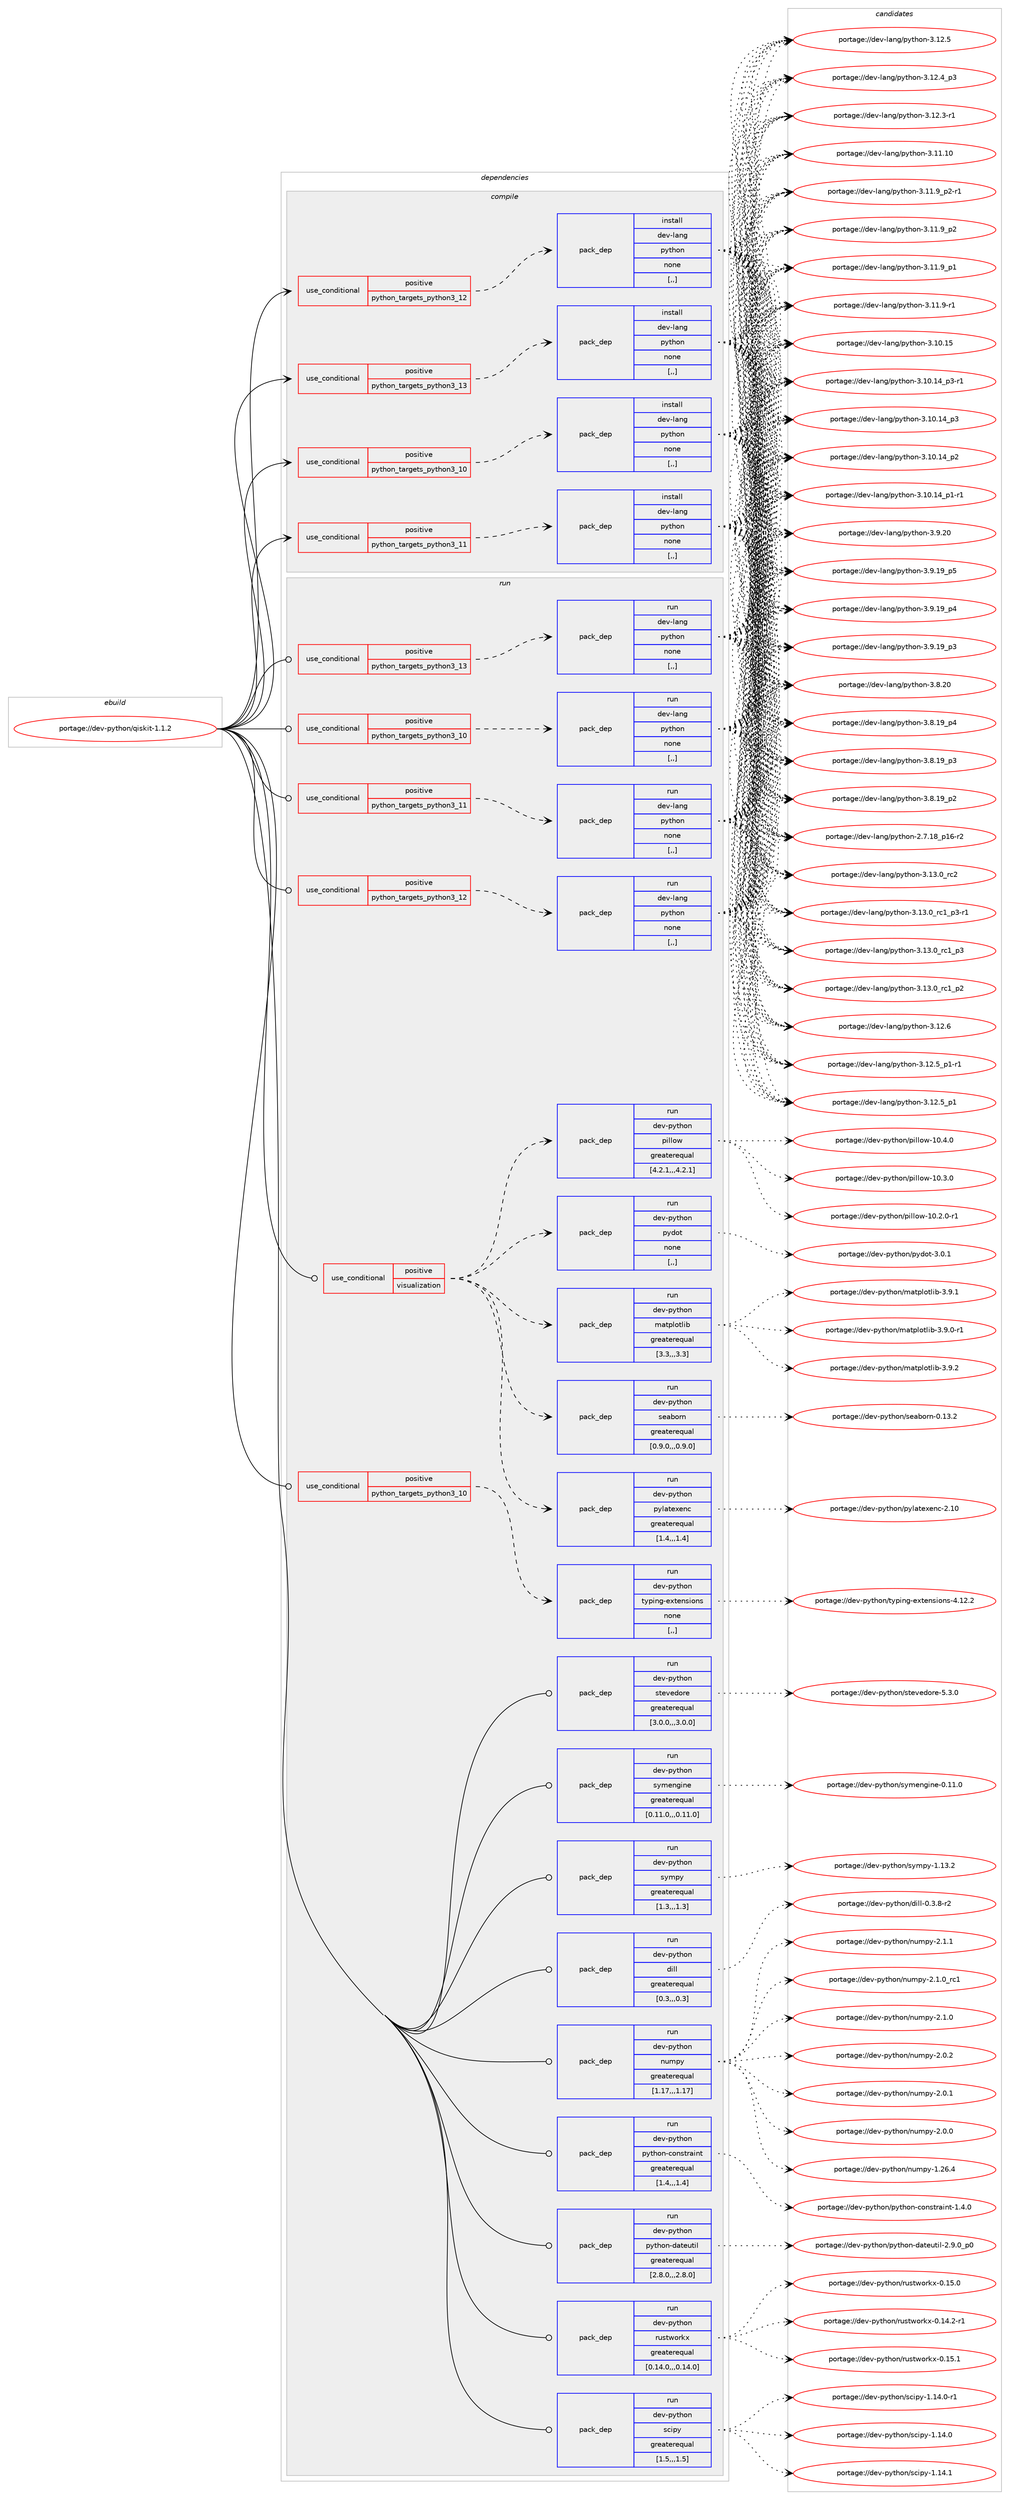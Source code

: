 digraph prolog {

# *************
# Graph options
# *************

newrank=true;
concentrate=true;
compound=true;
graph [rankdir=LR,fontname=Helvetica,fontsize=10,ranksep=1.5];#, ranksep=2.5, nodesep=0.2];
edge  [arrowhead=vee];
node  [fontname=Helvetica,fontsize=10];

# **********
# The ebuild
# **********

subgraph cluster_leftcol {
color=gray;
label=<<i>ebuild</i>>;
id [label="portage://dev-python/qiskit-1.1.2", color=red, width=4, href="../dev-python/qiskit-1.1.2.svg"];
}

# ****************
# The dependencies
# ****************

subgraph cluster_midcol {
color=gray;
label=<<i>dependencies</i>>;
subgraph cluster_compile {
fillcolor="#eeeeee";
style=filled;
label=<<i>compile</i>>;
subgraph cond169375 {
dependency656509 [label=<<TABLE BORDER="0" CELLBORDER="1" CELLSPACING="0" CELLPADDING="4"><TR><TD ROWSPAN="3" CELLPADDING="10">use_conditional</TD></TR><TR><TD>positive</TD></TR><TR><TD>python_targets_python3_10</TD></TR></TABLE>>, shape=none, color=red];
subgraph pack482272 {
dependency656510 [label=<<TABLE BORDER="0" CELLBORDER="1" CELLSPACING="0" CELLPADDING="4" WIDTH="220"><TR><TD ROWSPAN="6" CELLPADDING="30">pack_dep</TD></TR><TR><TD WIDTH="110">install</TD></TR><TR><TD>dev-lang</TD></TR><TR><TD>python</TD></TR><TR><TD>none</TD></TR><TR><TD>[,,]</TD></TR></TABLE>>, shape=none, color=blue];
}
dependency656509:e -> dependency656510:w [weight=20,style="dashed",arrowhead="vee"];
}
id:e -> dependency656509:w [weight=20,style="solid",arrowhead="vee"];
subgraph cond169376 {
dependency656511 [label=<<TABLE BORDER="0" CELLBORDER="1" CELLSPACING="0" CELLPADDING="4"><TR><TD ROWSPAN="3" CELLPADDING="10">use_conditional</TD></TR><TR><TD>positive</TD></TR><TR><TD>python_targets_python3_11</TD></TR></TABLE>>, shape=none, color=red];
subgraph pack482273 {
dependency656512 [label=<<TABLE BORDER="0" CELLBORDER="1" CELLSPACING="0" CELLPADDING="4" WIDTH="220"><TR><TD ROWSPAN="6" CELLPADDING="30">pack_dep</TD></TR><TR><TD WIDTH="110">install</TD></TR><TR><TD>dev-lang</TD></TR><TR><TD>python</TD></TR><TR><TD>none</TD></TR><TR><TD>[,,]</TD></TR></TABLE>>, shape=none, color=blue];
}
dependency656511:e -> dependency656512:w [weight=20,style="dashed",arrowhead="vee"];
}
id:e -> dependency656511:w [weight=20,style="solid",arrowhead="vee"];
subgraph cond169377 {
dependency656513 [label=<<TABLE BORDER="0" CELLBORDER="1" CELLSPACING="0" CELLPADDING="4"><TR><TD ROWSPAN="3" CELLPADDING="10">use_conditional</TD></TR><TR><TD>positive</TD></TR><TR><TD>python_targets_python3_12</TD></TR></TABLE>>, shape=none, color=red];
subgraph pack482274 {
dependency656514 [label=<<TABLE BORDER="0" CELLBORDER="1" CELLSPACING="0" CELLPADDING="4" WIDTH="220"><TR><TD ROWSPAN="6" CELLPADDING="30">pack_dep</TD></TR><TR><TD WIDTH="110">install</TD></TR><TR><TD>dev-lang</TD></TR><TR><TD>python</TD></TR><TR><TD>none</TD></TR><TR><TD>[,,]</TD></TR></TABLE>>, shape=none, color=blue];
}
dependency656513:e -> dependency656514:w [weight=20,style="dashed",arrowhead="vee"];
}
id:e -> dependency656513:w [weight=20,style="solid",arrowhead="vee"];
subgraph cond169378 {
dependency656515 [label=<<TABLE BORDER="0" CELLBORDER="1" CELLSPACING="0" CELLPADDING="4"><TR><TD ROWSPAN="3" CELLPADDING="10">use_conditional</TD></TR><TR><TD>positive</TD></TR><TR><TD>python_targets_python3_13</TD></TR></TABLE>>, shape=none, color=red];
subgraph pack482275 {
dependency656516 [label=<<TABLE BORDER="0" CELLBORDER="1" CELLSPACING="0" CELLPADDING="4" WIDTH="220"><TR><TD ROWSPAN="6" CELLPADDING="30">pack_dep</TD></TR><TR><TD WIDTH="110">install</TD></TR><TR><TD>dev-lang</TD></TR><TR><TD>python</TD></TR><TR><TD>none</TD></TR><TR><TD>[,,]</TD></TR></TABLE>>, shape=none, color=blue];
}
dependency656515:e -> dependency656516:w [weight=20,style="dashed",arrowhead="vee"];
}
id:e -> dependency656515:w [weight=20,style="solid",arrowhead="vee"];
}
subgraph cluster_compileandrun {
fillcolor="#eeeeee";
style=filled;
label=<<i>compile and run</i>>;
}
subgraph cluster_run {
fillcolor="#eeeeee";
style=filled;
label=<<i>run</i>>;
subgraph cond169379 {
dependency656517 [label=<<TABLE BORDER="0" CELLBORDER="1" CELLSPACING="0" CELLPADDING="4"><TR><TD ROWSPAN="3" CELLPADDING="10">use_conditional</TD></TR><TR><TD>positive</TD></TR><TR><TD>python_targets_python3_10</TD></TR></TABLE>>, shape=none, color=red];
subgraph pack482276 {
dependency656518 [label=<<TABLE BORDER="0" CELLBORDER="1" CELLSPACING="0" CELLPADDING="4" WIDTH="220"><TR><TD ROWSPAN="6" CELLPADDING="30">pack_dep</TD></TR><TR><TD WIDTH="110">run</TD></TR><TR><TD>dev-lang</TD></TR><TR><TD>python</TD></TR><TR><TD>none</TD></TR><TR><TD>[,,]</TD></TR></TABLE>>, shape=none, color=blue];
}
dependency656517:e -> dependency656518:w [weight=20,style="dashed",arrowhead="vee"];
}
id:e -> dependency656517:w [weight=20,style="solid",arrowhead="odot"];
subgraph cond169380 {
dependency656519 [label=<<TABLE BORDER="0" CELLBORDER="1" CELLSPACING="0" CELLPADDING="4"><TR><TD ROWSPAN="3" CELLPADDING="10">use_conditional</TD></TR><TR><TD>positive</TD></TR><TR><TD>python_targets_python3_10</TD></TR></TABLE>>, shape=none, color=red];
subgraph pack482277 {
dependency656520 [label=<<TABLE BORDER="0" CELLBORDER="1" CELLSPACING="0" CELLPADDING="4" WIDTH="220"><TR><TD ROWSPAN="6" CELLPADDING="30">pack_dep</TD></TR><TR><TD WIDTH="110">run</TD></TR><TR><TD>dev-python</TD></TR><TR><TD>typing-extensions</TD></TR><TR><TD>none</TD></TR><TR><TD>[,,]</TD></TR></TABLE>>, shape=none, color=blue];
}
dependency656519:e -> dependency656520:w [weight=20,style="dashed",arrowhead="vee"];
}
id:e -> dependency656519:w [weight=20,style="solid",arrowhead="odot"];
subgraph cond169381 {
dependency656521 [label=<<TABLE BORDER="0" CELLBORDER="1" CELLSPACING="0" CELLPADDING="4"><TR><TD ROWSPAN="3" CELLPADDING="10">use_conditional</TD></TR><TR><TD>positive</TD></TR><TR><TD>python_targets_python3_11</TD></TR></TABLE>>, shape=none, color=red];
subgraph pack482278 {
dependency656522 [label=<<TABLE BORDER="0" CELLBORDER="1" CELLSPACING="0" CELLPADDING="4" WIDTH="220"><TR><TD ROWSPAN="6" CELLPADDING="30">pack_dep</TD></TR><TR><TD WIDTH="110">run</TD></TR><TR><TD>dev-lang</TD></TR><TR><TD>python</TD></TR><TR><TD>none</TD></TR><TR><TD>[,,]</TD></TR></TABLE>>, shape=none, color=blue];
}
dependency656521:e -> dependency656522:w [weight=20,style="dashed",arrowhead="vee"];
}
id:e -> dependency656521:w [weight=20,style="solid",arrowhead="odot"];
subgraph cond169382 {
dependency656523 [label=<<TABLE BORDER="0" CELLBORDER="1" CELLSPACING="0" CELLPADDING="4"><TR><TD ROWSPAN="3" CELLPADDING="10">use_conditional</TD></TR><TR><TD>positive</TD></TR><TR><TD>python_targets_python3_12</TD></TR></TABLE>>, shape=none, color=red];
subgraph pack482279 {
dependency656524 [label=<<TABLE BORDER="0" CELLBORDER="1" CELLSPACING="0" CELLPADDING="4" WIDTH="220"><TR><TD ROWSPAN="6" CELLPADDING="30">pack_dep</TD></TR><TR><TD WIDTH="110">run</TD></TR><TR><TD>dev-lang</TD></TR><TR><TD>python</TD></TR><TR><TD>none</TD></TR><TR><TD>[,,]</TD></TR></TABLE>>, shape=none, color=blue];
}
dependency656523:e -> dependency656524:w [weight=20,style="dashed",arrowhead="vee"];
}
id:e -> dependency656523:w [weight=20,style="solid",arrowhead="odot"];
subgraph cond169383 {
dependency656525 [label=<<TABLE BORDER="0" CELLBORDER="1" CELLSPACING="0" CELLPADDING="4"><TR><TD ROWSPAN="3" CELLPADDING="10">use_conditional</TD></TR><TR><TD>positive</TD></TR><TR><TD>python_targets_python3_13</TD></TR></TABLE>>, shape=none, color=red];
subgraph pack482280 {
dependency656526 [label=<<TABLE BORDER="0" CELLBORDER="1" CELLSPACING="0" CELLPADDING="4" WIDTH="220"><TR><TD ROWSPAN="6" CELLPADDING="30">pack_dep</TD></TR><TR><TD WIDTH="110">run</TD></TR><TR><TD>dev-lang</TD></TR><TR><TD>python</TD></TR><TR><TD>none</TD></TR><TR><TD>[,,]</TD></TR></TABLE>>, shape=none, color=blue];
}
dependency656525:e -> dependency656526:w [weight=20,style="dashed",arrowhead="vee"];
}
id:e -> dependency656525:w [weight=20,style="solid",arrowhead="odot"];
subgraph cond169384 {
dependency656527 [label=<<TABLE BORDER="0" CELLBORDER="1" CELLSPACING="0" CELLPADDING="4"><TR><TD ROWSPAN="3" CELLPADDING="10">use_conditional</TD></TR><TR><TD>positive</TD></TR><TR><TD>visualization</TD></TR></TABLE>>, shape=none, color=red];
subgraph pack482281 {
dependency656528 [label=<<TABLE BORDER="0" CELLBORDER="1" CELLSPACING="0" CELLPADDING="4" WIDTH="220"><TR><TD ROWSPAN="6" CELLPADDING="30">pack_dep</TD></TR><TR><TD WIDTH="110">run</TD></TR><TR><TD>dev-python</TD></TR><TR><TD>matplotlib</TD></TR><TR><TD>greaterequal</TD></TR><TR><TD>[3.3,,,3.3]</TD></TR></TABLE>>, shape=none, color=blue];
}
dependency656527:e -> dependency656528:w [weight=20,style="dashed",arrowhead="vee"];
subgraph pack482282 {
dependency656529 [label=<<TABLE BORDER="0" CELLBORDER="1" CELLSPACING="0" CELLPADDING="4" WIDTH="220"><TR><TD ROWSPAN="6" CELLPADDING="30">pack_dep</TD></TR><TR><TD WIDTH="110">run</TD></TR><TR><TD>dev-python</TD></TR><TR><TD>pydot</TD></TR><TR><TD>none</TD></TR><TR><TD>[,,]</TD></TR></TABLE>>, shape=none, color=blue];
}
dependency656527:e -> dependency656529:w [weight=20,style="dashed",arrowhead="vee"];
subgraph pack482283 {
dependency656530 [label=<<TABLE BORDER="0" CELLBORDER="1" CELLSPACING="0" CELLPADDING="4" WIDTH="220"><TR><TD ROWSPAN="6" CELLPADDING="30">pack_dep</TD></TR><TR><TD WIDTH="110">run</TD></TR><TR><TD>dev-python</TD></TR><TR><TD>pillow</TD></TR><TR><TD>greaterequal</TD></TR><TR><TD>[4.2.1,,,4.2.1]</TD></TR></TABLE>>, shape=none, color=blue];
}
dependency656527:e -> dependency656530:w [weight=20,style="dashed",arrowhead="vee"];
subgraph pack482284 {
dependency656531 [label=<<TABLE BORDER="0" CELLBORDER="1" CELLSPACING="0" CELLPADDING="4" WIDTH="220"><TR><TD ROWSPAN="6" CELLPADDING="30">pack_dep</TD></TR><TR><TD WIDTH="110">run</TD></TR><TR><TD>dev-python</TD></TR><TR><TD>pylatexenc</TD></TR><TR><TD>greaterequal</TD></TR><TR><TD>[1.4,,,1.4]</TD></TR></TABLE>>, shape=none, color=blue];
}
dependency656527:e -> dependency656531:w [weight=20,style="dashed",arrowhead="vee"];
subgraph pack482285 {
dependency656532 [label=<<TABLE BORDER="0" CELLBORDER="1" CELLSPACING="0" CELLPADDING="4" WIDTH="220"><TR><TD ROWSPAN="6" CELLPADDING="30">pack_dep</TD></TR><TR><TD WIDTH="110">run</TD></TR><TR><TD>dev-python</TD></TR><TR><TD>seaborn</TD></TR><TR><TD>greaterequal</TD></TR><TR><TD>[0.9.0,,,0.9.0]</TD></TR></TABLE>>, shape=none, color=blue];
}
dependency656527:e -> dependency656532:w [weight=20,style="dashed",arrowhead="vee"];
}
id:e -> dependency656527:w [weight=20,style="solid",arrowhead="odot"];
subgraph pack482286 {
dependency656533 [label=<<TABLE BORDER="0" CELLBORDER="1" CELLSPACING="0" CELLPADDING="4" WIDTH="220"><TR><TD ROWSPAN="6" CELLPADDING="30">pack_dep</TD></TR><TR><TD WIDTH="110">run</TD></TR><TR><TD>dev-python</TD></TR><TR><TD>dill</TD></TR><TR><TD>greaterequal</TD></TR><TR><TD>[0.3,,,0.3]</TD></TR></TABLE>>, shape=none, color=blue];
}
id:e -> dependency656533:w [weight=20,style="solid",arrowhead="odot"];
subgraph pack482287 {
dependency656534 [label=<<TABLE BORDER="0" CELLBORDER="1" CELLSPACING="0" CELLPADDING="4" WIDTH="220"><TR><TD ROWSPAN="6" CELLPADDING="30">pack_dep</TD></TR><TR><TD WIDTH="110">run</TD></TR><TR><TD>dev-python</TD></TR><TR><TD>numpy</TD></TR><TR><TD>greaterequal</TD></TR><TR><TD>[1.17,,,1.17]</TD></TR></TABLE>>, shape=none, color=blue];
}
id:e -> dependency656534:w [weight=20,style="solid",arrowhead="odot"];
subgraph pack482288 {
dependency656535 [label=<<TABLE BORDER="0" CELLBORDER="1" CELLSPACING="0" CELLPADDING="4" WIDTH="220"><TR><TD ROWSPAN="6" CELLPADDING="30">pack_dep</TD></TR><TR><TD WIDTH="110">run</TD></TR><TR><TD>dev-python</TD></TR><TR><TD>python-constraint</TD></TR><TR><TD>greaterequal</TD></TR><TR><TD>[1.4,,,1.4]</TD></TR></TABLE>>, shape=none, color=blue];
}
id:e -> dependency656535:w [weight=20,style="solid",arrowhead="odot"];
subgraph pack482289 {
dependency656536 [label=<<TABLE BORDER="0" CELLBORDER="1" CELLSPACING="0" CELLPADDING="4" WIDTH="220"><TR><TD ROWSPAN="6" CELLPADDING="30">pack_dep</TD></TR><TR><TD WIDTH="110">run</TD></TR><TR><TD>dev-python</TD></TR><TR><TD>python-dateutil</TD></TR><TR><TD>greaterequal</TD></TR><TR><TD>[2.8.0,,,2.8.0]</TD></TR></TABLE>>, shape=none, color=blue];
}
id:e -> dependency656536:w [weight=20,style="solid",arrowhead="odot"];
subgraph pack482290 {
dependency656537 [label=<<TABLE BORDER="0" CELLBORDER="1" CELLSPACING="0" CELLPADDING="4" WIDTH="220"><TR><TD ROWSPAN="6" CELLPADDING="30">pack_dep</TD></TR><TR><TD WIDTH="110">run</TD></TR><TR><TD>dev-python</TD></TR><TR><TD>rustworkx</TD></TR><TR><TD>greaterequal</TD></TR><TR><TD>[0.14.0,,,0.14.0]</TD></TR></TABLE>>, shape=none, color=blue];
}
id:e -> dependency656537:w [weight=20,style="solid",arrowhead="odot"];
subgraph pack482291 {
dependency656538 [label=<<TABLE BORDER="0" CELLBORDER="1" CELLSPACING="0" CELLPADDING="4" WIDTH="220"><TR><TD ROWSPAN="6" CELLPADDING="30">pack_dep</TD></TR><TR><TD WIDTH="110">run</TD></TR><TR><TD>dev-python</TD></TR><TR><TD>scipy</TD></TR><TR><TD>greaterequal</TD></TR><TR><TD>[1.5,,,1.5]</TD></TR></TABLE>>, shape=none, color=blue];
}
id:e -> dependency656538:w [weight=20,style="solid",arrowhead="odot"];
subgraph pack482292 {
dependency656539 [label=<<TABLE BORDER="0" CELLBORDER="1" CELLSPACING="0" CELLPADDING="4" WIDTH="220"><TR><TD ROWSPAN="6" CELLPADDING="30">pack_dep</TD></TR><TR><TD WIDTH="110">run</TD></TR><TR><TD>dev-python</TD></TR><TR><TD>stevedore</TD></TR><TR><TD>greaterequal</TD></TR><TR><TD>[3.0.0,,,3.0.0]</TD></TR></TABLE>>, shape=none, color=blue];
}
id:e -> dependency656539:w [weight=20,style="solid",arrowhead="odot"];
subgraph pack482293 {
dependency656540 [label=<<TABLE BORDER="0" CELLBORDER="1" CELLSPACING="0" CELLPADDING="4" WIDTH="220"><TR><TD ROWSPAN="6" CELLPADDING="30">pack_dep</TD></TR><TR><TD WIDTH="110">run</TD></TR><TR><TD>dev-python</TD></TR><TR><TD>symengine</TD></TR><TR><TD>greaterequal</TD></TR><TR><TD>[0.11.0,,,0.11.0]</TD></TR></TABLE>>, shape=none, color=blue];
}
id:e -> dependency656540:w [weight=20,style="solid",arrowhead="odot"];
subgraph pack482294 {
dependency656541 [label=<<TABLE BORDER="0" CELLBORDER="1" CELLSPACING="0" CELLPADDING="4" WIDTH="220"><TR><TD ROWSPAN="6" CELLPADDING="30">pack_dep</TD></TR><TR><TD WIDTH="110">run</TD></TR><TR><TD>dev-python</TD></TR><TR><TD>sympy</TD></TR><TR><TD>greaterequal</TD></TR><TR><TD>[1.3,,,1.3]</TD></TR></TABLE>>, shape=none, color=blue];
}
id:e -> dependency656541:w [weight=20,style="solid",arrowhead="odot"];
}
}

# **************
# The candidates
# **************

subgraph cluster_choices {
rank=same;
color=gray;
label=<<i>candidates</i>>;

subgraph choice482272 {
color=black;
nodesep=1;
choice10010111845108971101034711212111610411111045514649514648951149950 [label="portage://dev-lang/python-3.13.0_rc2", color=red, width=4,href="../dev-lang/python-3.13.0_rc2.svg"];
choice1001011184510897110103471121211161041111104551464951464895114994995112514511449 [label="portage://dev-lang/python-3.13.0_rc1_p3-r1", color=red, width=4,href="../dev-lang/python-3.13.0_rc1_p3-r1.svg"];
choice100101118451089711010347112121116104111110455146495146489511499499511251 [label="portage://dev-lang/python-3.13.0_rc1_p3", color=red, width=4,href="../dev-lang/python-3.13.0_rc1_p3.svg"];
choice100101118451089711010347112121116104111110455146495146489511499499511250 [label="portage://dev-lang/python-3.13.0_rc1_p2", color=red, width=4,href="../dev-lang/python-3.13.0_rc1_p2.svg"];
choice10010111845108971101034711212111610411111045514649504654 [label="portage://dev-lang/python-3.12.6", color=red, width=4,href="../dev-lang/python-3.12.6.svg"];
choice1001011184510897110103471121211161041111104551464950465395112494511449 [label="portage://dev-lang/python-3.12.5_p1-r1", color=red, width=4,href="../dev-lang/python-3.12.5_p1-r1.svg"];
choice100101118451089711010347112121116104111110455146495046539511249 [label="portage://dev-lang/python-3.12.5_p1", color=red, width=4,href="../dev-lang/python-3.12.5_p1.svg"];
choice10010111845108971101034711212111610411111045514649504653 [label="portage://dev-lang/python-3.12.5", color=red, width=4,href="../dev-lang/python-3.12.5.svg"];
choice100101118451089711010347112121116104111110455146495046529511251 [label="portage://dev-lang/python-3.12.4_p3", color=red, width=4,href="../dev-lang/python-3.12.4_p3.svg"];
choice100101118451089711010347112121116104111110455146495046514511449 [label="portage://dev-lang/python-3.12.3-r1", color=red, width=4,href="../dev-lang/python-3.12.3-r1.svg"];
choice1001011184510897110103471121211161041111104551464949464948 [label="portage://dev-lang/python-3.11.10", color=red, width=4,href="../dev-lang/python-3.11.10.svg"];
choice1001011184510897110103471121211161041111104551464949465795112504511449 [label="portage://dev-lang/python-3.11.9_p2-r1", color=red, width=4,href="../dev-lang/python-3.11.9_p2-r1.svg"];
choice100101118451089711010347112121116104111110455146494946579511250 [label="portage://dev-lang/python-3.11.9_p2", color=red, width=4,href="../dev-lang/python-3.11.9_p2.svg"];
choice100101118451089711010347112121116104111110455146494946579511249 [label="portage://dev-lang/python-3.11.9_p1", color=red, width=4,href="../dev-lang/python-3.11.9_p1.svg"];
choice100101118451089711010347112121116104111110455146494946574511449 [label="portage://dev-lang/python-3.11.9-r1", color=red, width=4,href="../dev-lang/python-3.11.9-r1.svg"];
choice1001011184510897110103471121211161041111104551464948464953 [label="portage://dev-lang/python-3.10.15", color=red, width=4,href="../dev-lang/python-3.10.15.svg"];
choice100101118451089711010347112121116104111110455146494846495295112514511449 [label="portage://dev-lang/python-3.10.14_p3-r1", color=red, width=4,href="../dev-lang/python-3.10.14_p3-r1.svg"];
choice10010111845108971101034711212111610411111045514649484649529511251 [label="portage://dev-lang/python-3.10.14_p3", color=red, width=4,href="../dev-lang/python-3.10.14_p3.svg"];
choice10010111845108971101034711212111610411111045514649484649529511250 [label="portage://dev-lang/python-3.10.14_p2", color=red, width=4,href="../dev-lang/python-3.10.14_p2.svg"];
choice100101118451089711010347112121116104111110455146494846495295112494511449 [label="portage://dev-lang/python-3.10.14_p1-r1", color=red, width=4,href="../dev-lang/python-3.10.14_p1-r1.svg"];
choice10010111845108971101034711212111610411111045514657465048 [label="portage://dev-lang/python-3.9.20", color=red, width=4,href="../dev-lang/python-3.9.20.svg"];
choice100101118451089711010347112121116104111110455146574649579511253 [label="portage://dev-lang/python-3.9.19_p5", color=red, width=4,href="../dev-lang/python-3.9.19_p5.svg"];
choice100101118451089711010347112121116104111110455146574649579511252 [label="portage://dev-lang/python-3.9.19_p4", color=red, width=4,href="../dev-lang/python-3.9.19_p4.svg"];
choice100101118451089711010347112121116104111110455146574649579511251 [label="portage://dev-lang/python-3.9.19_p3", color=red, width=4,href="../dev-lang/python-3.9.19_p3.svg"];
choice10010111845108971101034711212111610411111045514656465048 [label="portage://dev-lang/python-3.8.20", color=red, width=4,href="../dev-lang/python-3.8.20.svg"];
choice100101118451089711010347112121116104111110455146564649579511252 [label="portage://dev-lang/python-3.8.19_p4", color=red, width=4,href="../dev-lang/python-3.8.19_p4.svg"];
choice100101118451089711010347112121116104111110455146564649579511251 [label="portage://dev-lang/python-3.8.19_p3", color=red, width=4,href="../dev-lang/python-3.8.19_p3.svg"];
choice100101118451089711010347112121116104111110455146564649579511250 [label="portage://dev-lang/python-3.8.19_p2", color=red, width=4,href="../dev-lang/python-3.8.19_p2.svg"];
choice100101118451089711010347112121116104111110455046554649569511249544511450 [label="portage://dev-lang/python-2.7.18_p16-r2", color=red, width=4,href="../dev-lang/python-2.7.18_p16-r2.svg"];
dependency656510:e -> choice10010111845108971101034711212111610411111045514649514648951149950:w [style=dotted,weight="100"];
dependency656510:e -> choice1001011184510897110103471121211161041111104551464951464895114994995112514511449:w [style=dotted,weight="100"];
dependency656510:e -> choice100101118451089711010347112121116104111110455146495146489511499499511251:w [style=dotted,weight="100"];
dependency656510:e -> choice100101118451089711010347112121116104111110455146495146489511499499511250:w [style=dotted,weight="100"];
dependency656510:e -> choice10010111845108971101034711212111610411111045514649504654:w [style=dotted,weight="100"];
dependency656510:e -> choice1001011184510897110103471121211161041111104551464950465395112494511449:w [style=dotted,weight="100"];
dependency656510:e -> choice100101118451089711010347112121116104111110455146495046539511249:w [style=dotted,weight="100"];
dependency656510:e -> choice10010111845108971101034711212111610411111045514649504653:w [style=dotted,weight="100"];
dependency656510:e -> choice100101118451089711010347112121116104111110455146495046529511251:w [style=dotted,weight="100"];
dependency656510:e -> choice100101118451089711010347112121116104111110455146495046514511449:w [style=dotted,weight="100"];
dependency656510:e -> choice1001011184510897110103471121211161041111104551464949464948:w [style=dotted,weight="100"];
dependency656510:e -> choice1001011184510897110103471121211161041111104551464949465795112504511449:w [style=dotted,weight="100"];
dependency656510:e -> choice100101118451089711010347112121116104111110455146494946579511250:w [style=dotted,weight="100"];
dependency656510:e -> choice100101118451089711010347112121116104111110455146494946579511249:w [style=dotted,weight="100"];
dependency656510:e -> choice100101118451089711010347112121116104111110455146494946574511449:w [style=dotted,weight="100"];
dependency656510:e -> choice1001011184510897110103471121211161041111104551464948464953:w [style=dotted,weight="100"];
dependency656510:e -> choice100101118451089711010347112121116104111110455146494846495295112514511449:w [style=dotted,weight="100"];
dependency656510:e -> choice10010111845108971101034711212111610411111045514649484649529511251:w [style=dotted,weight="100"];
dependency656510:e -> choice10010111845108971101034711212111610411111045514649484649529511250:w [style=dotted,weight="100"];
dependency656510:e -> choice100101118451089711010347112121116104111110455146494846495295112494511449:w [style=dotted,weight="100"];
dependency656510:e -> choice10010111845108971101034711212111610411111045514657465048:w [style=dotted,weight="100"];
dependency656510:e -> choice100101118451089711010347112121116104111110455146574649579511253:w [style=dotted,weight="100"];
dependency656510:e -> choice100101118451089711010347112121116104111110455146574649579511252:w [style=dotted,weight="100"];
dependency656510:e -> choice100101118451089711010347112121116104111110455146574649579511251:w [style=dotted,weight="100"];
dependency656510:e -> choice10010111845108971101034711212111610411111045514656465048:w [style=dotted,weight="100"];
dependency656510:e -> choice100101118451089711010347112121116104111110455146564649579511252:w [style=dotted,weight="100"];
dependency656510:e -> choice100101118451089711010347112121116104111110455146564649579511251:w [style=dotted,weight="100"];
dependency656510:e -> choice100101118451089711010347112121116104111110455146564649579511250:w [style=dotted,weight="100"];
dependency656510:e -> choice100101118451089711010347112121116104111110455046554649569511249544511450:w [style=dotted,weight="100"];
}
subgraph choice482273 {
color=black;
nodesep=1;
choice10010111845108971101034711212111610411111045514649514648951149950 [label="portage://dev-lang/python-3.13.0_rc2", color=red, width=4,href="../dev-lang/python-3.13.0_rc2.svg"];
choice1001011184510897110103471121211161041111104551464951464895114994995112514511449 [label="portage://dev-lang/python-3.13.0_rc1_p3-r1", color=red, width=4,href="../dev-lang/python-3.13.0_rc1_p3-r1.svg"];
choice100101118451089711010347112121116104111110455146495146489511499499511251 [label="portage://dev-lang/python-3.13.0_rc1_p3", color=red, width=4,href="../dev-lang/python-3.13.0_rc1_p3.svg"];
choice100101118451089711010347112121116104111110455146495146489511499499511250 [label="portage://dev-lang/python-3.13.0_rc1_p2", color=red, width=4,href="../dev-lang/python-3.13.0_rc1_p2.svg"];
choice10010111845108971101034711212111610411111045514649504654 [label="portage://dev-lang/python-3.12.6", color=red, width=4,href="../dev-lang/python-3.12.6.svg"];
choice1001011184510897110103471121211161041111104551464950465395112494511449 [label="portage://dev-lang/python-3.12.5_p1-r1", color=red, width=4,href="../dev-lang/python-3.12.5_p1-r1.svg"];
choice100101118451089711010347112121116104111110455146495046539511249 [label="portage://dev-lang/python-3.12.5_p1", color=red, width=4,href="../dev-lang/python-3.12.5_p1.svg"];
choice10010111845108971101034711212111610411111045514649504653 [label="portage://dev-lang/python-3.12.5", color=red, width=4,href="../dev-lang/python-3.12.5.svg"];
choice100101118451089711010347112121116104111110455146495046529511251 [label="portage://dev-lang/python-3.12.4_p3", color=red, width=4,href="../dev-lang/python-3.12.4_p3.svg"];
choice100101118451089711010347112121116104111110455146495046514511449 [label="portage://dev-lang/python-3.12.3-r1", color=red, width=4,href="../dev-lang/python-3.12.3-r1.svg"];
choice1001011184510897110103471121211161041111104551464949464948 [label="portage://dev-lang/python-3.11.10", color=red, width=4,href="../dev-lang/python-3.11.10.svg"];
choice1001011184510897110103471121211161041111104551464949465795112504511449 [label="portage://dev-lang/python-3.11.9_p2-r1", color=red, width=4,href="../dev-lang/python-3.11.9_p2-r1.svg"];
choice100101118451089711010347112121116104111110455146494946579511250 [label="portage://dev-lang/python-3.11.9_p2", color=red, width=4,href="../dev-lang/python-3.11.9_p2.svg"];
choice100101118451089711010347112121116104111110455146494946579511249 [label="portage://dev-lang/python-3.11.9_p1", color=red, width=4,href="../dev-lang/python-3.11.9_p1.svg"];
choice100101118451089711010347112121116104111110455146494946574511449 [label="portage://dev-lang/python-3.11.9-r1", color=red, width=4,href="../dev-lang/python-3.11.9-r1.svg"];
choice1001011184510897110103471121211161041111104551464948464953 [label="portage://dev-lang/python-3.10.15", color=red, width=4,href="../dev-lang/python-3.10.15.svg"];
choice100101118451089711010347112121116104111110455146494846495295112514511449 [label="portage://dev-lang/python-3.10.14_p3-r1", color=red, width=4,href="../dev-lang/python-3.10.14_p3-r1.svg"];
choice10010111845108971101034711212111610411111045514649484649529511251 [label="portage://dev-lang/python-3.10.14_p3", color=red, width=4,href="../dev-lang/python-3.10.14_p3.svg"];
choice10010111845108971101034711212111610411111045514649484649529511250 [label="portage://dev-lang/python-3.10.14_p2", color=red, width=4,href="../dev-lang/python-3.10.14_p2.svg"];
choice100101118451089711010347112121116104111110455146494846495295112494511449 [label="portage://dev-lang/python-3.10.14_p1-r1", color=red, width=4,href="../dev-lang/python-3.10.14_p1-r1.svg"];
choice10010111845108971101034711212111610411111045514657465048 [label="portage://dev-lang/python-3.9.20", color=red, width=4,href="../dev-lang/python-3.9.20.svg"];
choice100101118451089711010347112121116104111110455146574649579511253 [label="portage://dev-lang/python-3.9.19_p5", color=red, width=4,href="../dev-lang/python-3.9.19_p5.svg"];
choice100101118451089711010347112121116104111110455146574649579511252 [label="portage://dev-lang/python-3.9.19_p4", color=red, width=4,href="../dev-lang/python-3.9.19_p4.svg"];
choice100101118451089711010347112121116104111110455146574649579511251 [label="portage://dev-lang/python-3.9.19_p3", color=red, width=4,href="../dev-lang/python-3.9.19_p3.svg"];
choice10010111845108971101034711212111610411111045514656465048 [label="portage://dev-lang/python-3.8.20", color=red, width=4,href="../dev-lang/python-3.8.20.svg"];
choice100101118451089711010347112121116104111110455146564649579511252 [label="portage://dev-lang/python-3.8.19_p4", color=red, width=4,href="../dev-lang/python-3.8.19_p4.svg"];
choice100101118451089711010347112121116104111110455146564649579511251 [label="portage://dev-lang/python-3.8.19_p3", color=red, width=4,href="../dev-lang/python-3.8.19_p3.svg"];
choice100101118451089711010347112121116104111110455146564649579511250 [label="portage://dev-lang/python-3.8.19_p2", color=red, width=4,href="../dev-lang/python-3.8.19_p2.svg"];
choice100101118451089711010347112121116104111110455046554649569511249544511450 [label="portage://dev-lang/python-2.7.18_p16-r2", color=red, width=4,href="../dev-lang/python-2.7.18_p16-r2.svg"];
dependency656512:e -> choice10010111845108971101034711212111610411111045514649514648951149950:w [style=dotted,weight="100"];
dependency656512:e -> choice1001011184510897110103471121211161041111104551464951464895114994995112514511449:w [style=dotted,weight="100"];
dependency656512:e -> choice100101118451089711010347112121116104111110455146495146489511499499511251:w [style=dotted,weight="100"];
dependency656512:e -> choice100101118451089711010347112121116104111110455146495146489511499499511250:w [style=dotted,weight="100"];
dependency656512:e -> choice10010111845108971101034711212111610411111045514649504654:w [style=dotted,weight="100"];
dependency656512:e -> choice1001011184510897110103471121211161041111104551464950465395112494511449:w [style=dotted,weight="100"];
dependency656512:e -> choice100101118451089711010347112121116104111110455146495046539511249:w [style=dotted,weight="100"];
dependency656512:e -> choice10010111845108971101034711212111610411111045514649504653:w [style=dotted,weight="100"];
dependency656512:e -> choice100101118451089711010347112121116104111110455146495046529511251:w [style=dotted,weight="100"];
dependency656512:e -> choice100101118451089711010347112121116104111110455146495046514511449:w [style=dotted,weight="100"];
dependency656512:e -> choice1001011184510897110103471121211161041111104551464949464948:w [style=dotted,weight="100"];
dependency656512:e -> choice1001011184510897110103471121211161041111104551464949465795112504511449:w [style=dotted,weight="100"];
dependency656512:e -> choice100101118451089711010347112121116104111110455146494946579511250:w [style=dotted,weight="100"];
dependency656512:e -> choice100101118451089711010347112121116104111110455146494946579511249:w [style=dotted,weight="100"];
dependency656512:e -> choice100101118451089711010347112121116104111110455146494946574511449:w [style=dotted,weight="100"];
dependency656512:e -> choice1001011184510897110103471121211161041111104551464948464953:w [style=dotted,weight="100"];
dependency656512:e -> choice100101118451089711010347112121116104111110455146494846495295112514511449:w [style=dotted,weight="100"];
dependency656512:e -> choice10010111845108971101034711212111610411111045514649484649529511251:w [style=dotted,weight="100"];
dependency656512:e -> choice10010111845108971101034711212111610411111045514649484649529511250:w [style=dotted,weight="100"];
dependency656512:e -> choice100101118451089711010347112121116104111110455146494846495295112494511449:w [style=dotted,weight="100"];
dependency656512:e -> choice10010111845108971101034711212111610411111045514657465048:w [style=dotted,weight="100"];
dependency656512:e -> choice100101118451089711010347112121116104111110455146574649579511253:w [style=dotted,weight="100"];
dependency656512:e -> choice100101118451089711010347112121116104111110455146574649579511252:w [style=dotted,weight="100"];
dependency656512:e -> choice100101118451089711010347112121116104111110455146574649579511251:w [style=dotted,weight="100"];
dependency656512:e -> choice10010111845108971101034711212111610411111045514656465048:w [style=dotted,weight="100"];
dependency656512:e -> choice100101118451089711010347112121116104111110455146564649579511252:w [style=dotted,weight="100"];
dependency656512:e -> choice100101118451089711010347112121116104111110455146564649579511251:w [style=dotted,weight="100"];
dependency656512:e -> choice100101118451089711010347112121116104111110455146564649579511250:w [style=dotted,weight="100"];
dependency656512:e -> choice100101118451089711010347112121116104111110455046554649569511249544511450:w [style=dotted,weight="100"];
}
subgraph choice482274 {
color=black;
nodesep=1;
choice10010111845108971101034711212111610411111045514649514648951149950 [label="portage://dev-lang/python-3.13.0_rc2", color=red, width=4,href="../dev-lang/python-3.13.0_rc2.svg"];
choice1001011184510897110103471121211161041111104551464951464895114994995112514511449 [label="portage://dev-lang/python-3.13.0_rc1_p3-r1", color=red, width=4,href="../dev-lang/python-3.13.0_rc1_p3-r1.svg"];
choice100101118451089711010347112121116104111110455146495146489511499499511251 [label="portage://dev-lang/python-3.13.0_rc1_p3", color=red, width=4,href="../dev-lang/python-3.13.0_rc1_p3.svg"];
choice100101118451089711010347112121116104111110455146495146489511499499511250 [label="portage://dev-lang/python-3.13.0_rc1_p2", color=red, width=4,href="../dev-lang/python-3.13.0_rc1_p2.svg"];
choice10010111845108971101034711212111610411111045514649504654 [label="portage://dev-lang/python-3.12.6", color=red, width=4,href="../dev-lang/python-3.12.6.svg"];
choice1001011184510897110103471121211161041111104551464950465395112494511449 [label="portage://dev-lang/python-3.12.5_p1-r1", color=red, width=4,href="../dev-lang/python-3.12.5_p1-r1.svg"];
choice100101118451089711010347112121116104111110455146495046539511249 [label="portage://dev-lang/python-3.12.5_p1", color=red, width=4,href="../dev-lang/python-3.12.5_p1.svg"];
choice10010111845108971101034711212111610411111045514649504653 [label="portage://dev-lang/python-3.12.5", color=red, width=4,href="../dev-lang/python-3.12.5.svg"];
choice100101118451089711010347112121116104111110455146495046529511251 [label="portage://dev-lang/python-3.12.4_p3", color=red, width=4,href="../dev-lang/python-3.12.4_p3.svg"];
choice100101118451089711010347112121116104111110455146495046514511449 [label="portage://dev-lang/python-3.12.3-r1", color=red, width=4,href="../dev-lang/python-3.12.3-r1.svg"];
choice1001011184510897110103471121211161041111104551464949464948 [label="portage://dev-lang/python-3.11.10", color=red, width=4,href="../dev-lang/python-3.11.10.svg"];
choice1001011184510897110103471121211161041111104551464949465795112504511449 [label="portage://dev-lang/python-3.11.9_p2-r1", color=red, width=4,href="../dev-lang/python-3.11.9_p2-r1.svg"];
choice100101118451089711010347112121116104111110455146494946579511250 [label="portage://dev-lang/python-3.11.9_p2", color=red, width=4,href="../dev-lang/python-3.11.9_p2.svg"];
choice100101118451089711010347112121116104111110455146494946579511249 [label="portage://dev-lang/python-3.11.9_p1", color=red, width=4,href="../dev-lang/python-3.11.9_p1.svg"];
choice100101118451089711010347112121116104111110455146494946574511449 [label="portage://dev-lang/python-3.11.9-r1", color=red, width=4,href="../dev-lang/python-3.11.9-r1.svg"];
choice1001011184510897110103471121211161041111104551464948464953 [label="portage://dev-lang/python-3.10.15", color=red, width=4,href="../dev-lang/python-3.10.15.svg"];
choice100101118451089711010347112121116104111110455146494846495295112514511449 [label="portage://dev-lang/python-3.10.14_p3-r1", color=red, width=4,href="../dev-lang/python-3.10.14_p3-r1.svg"];
choice10010111845108971101034711212111610411111045514649484649529511251 [label="portage://dev-lang/python-3.10.14_p3", color=red, width=4,href="../dev-lang/python-3.10.14_p3.svg"];
choice10010111845108971101034711212111610411111045514649484649529511250 [label="portage://dev-lang/python-3.10.14_p2", color=red, width=4,href="../dev-lang/python-3.10.14_p2.svg"];
choice100101118451089711010347112121116104111110455146494846495295112494511449 [label="portage://dev-lang/python-3.10.14_p1-r1", color=red, width=4,href="../dev-lang/python-3.10.14_p1-r1.svg"];
choice10010111845108971101034711212111610411111045514657465048 [label="portage://dev-lang/python-3.9.20", color=red, width=4,href="../dev-lang/python-3.9.20.svg"];
choice100101118451089711010347112121116104111110455146574649579511253 [label="portage://dev-lang/python-3.9.19_p5", color=red, width=4,href="../dev-lang/python-3.9.19_p5.svg"];
choice100101118451089711010347112121116104111110455146574649579511252 [label="portage://dev-lang/python-3.9.19_p4", color=red, width=4,href="../dev-lang/python-3.9.19_p4.svg"];
choice100101118451089711010347112121116104111110455146574649579511251 [label="portage://dev-lang/python-3.9.19_p3", color=red, width=4,href="../dev-lang/python-3.9.19_p3.svg"];
choice10010111845108971101034711212111610411111045514656465048 [label="portage://dev-lang/python-3.8.20", color=red, width=4,href="../dev-lang/python-3.8.20.svg"];
choice100101118451089711010347112121116104111110455146564649579511252 [label="portage://dev-lang/python-3.8.19_p4", color=red, width=4,href="../dev-lang/python-3.8.19_p4.svg"];
choice100101118451089711010347112121116104111110455146564649579511251 [label="portage://dev-lang/python-3.8.19_p3", color=red, width=4,href="../dev-lang/python-3.8.19_p3.svg"];
choice100101118451089711010347112121116104111110455146564649579511250 [label="portage://dev-lang/python-3.8.19_p2", color=red, width=4,href="../dev-lang/python-3.8.19_p2.svg"];
choice100101118451089711010347112121116104111110455046554649569511249544511450 [label="portage://dev-lang/python-2.7.18_p16-r2", color=red, width=4,href="../dev-lang/python-2.7.18_p16-r2.svg"];
dependency656514:e -> choice10010111845108971101034711212111610411111045514649514648951149950:w [style=dotted,weight="100"];
dependency656514:e -> choice1001011184510897110103471121211161041111104551464951464895114994995112514511449:w [style=dotted,weight="100"];
dependency656514:e -> choice100101118451089711010347112121116104111110455146495146489511499499511251:w [style=dotted,weight="100"];
dependency656514:e -> choice100101118451089711010347112121116104111110455146495146489511499499511250:w [style=dotted,weight="100"];
dependency656514:e -> choice10010111845108971101034711212111610411111045514649504654:w [style=dotted,weight="100"];
dependency656514:e -> choice1001011184510897110103471121211161041111104551464950465395112494511449:w [style=dotted,weight="100"];
dependency656514:e -> choice100101118451089711010347112121116104111110455146495046539511249:w [style=dotted,weight="100"];
dependency656514:e -> choice10010111845108971101034711212111610411111045514649504653:w [style=dotted,weight="100"];
dependency656514:e -> choice100101118451089711010347112121116104111110455146495046529511251:w [style=dotted,weight="100"];
dependency656514:e -> choice100101118451089711010347112121116104111110455146495046514511449:w [style=dotted,weight="100"];
dependency656514:e -> choice1001011184510897110103471121211161041111104551464949464948:w [style=dotted,weight="100"];
dependency656514:e -> choice1001011184510897110103471121211161041111104551464949465795112504511449:w [style=dotted,weight="100"];
dependency656514:e -> choice100101118451089711010347112121116104111110455146494946579511250:w [style=dotted,weight="100"];
dependency656514:e -> choice100101118451089711010347112121116104111110455146494946579511249:w [style=dotted,weight="100"];
dependency656514:e -> choice100101118451089711010347112121116104111110455146494946574511449:w [style=dotted,weight="100"];
dependency656514:e -> choice1001011184510897110103471121211161041111104551464948464953:w [style=dotted,weight="100"];
dependency656514:e -> choice100101118451089711010347112121116104111110455146494846495295112514511449:w [style=dotted,weight="100"];
dependency656514:e -> choice10010111845108971101034711212111610411111045514649484649529511251:w [style=dotted,weight="100"];
dependency656514:e -> choice10010111845108971101034711212111610411111045514649484649529511250:w [style=dotted,weight="100"];
dependency656514:e -> choice100101118451089711010347112121116104111110455146494846495295112494511449:w [style=dotted,weight="100"];
dependency656514:e -> choice10010111845108971101034711212111610411111045514657465048:w [style=dotted,weight="100"];
dependency656514:e -> choice100101118451089711010347112121116104111110455146574649579511253:w [style=dotted,weight="100"];
dependency656514:e -> choice100101118451089711010347112121116104111110455146574649579511252:w [style=dotted,weight="100"];
dependency656514:e -> choice100101118451089711010347112121116104111110455146574649579511251:w [style=dotted,weight="100"];
dependency656514:e -> choice10010111845108971101034711212111610411111045514656465048:w [style=dotted,weight="100"];
dependency656514:e -> choice100101118451089711010347112121116104111110455146564649579511252:w [style=dotted,weight="100"];
dependency656514:e -> choice100101118451089711010347112121116104111110455146564649579511251:w [style=dotted,weight="100"];
dependency656514:e -> choice100101118451089711010347112121116104111110455146564649579511250:w [style=dotted,weight="100"];
dependency656514:e -> choice100101118451089711010347112121116104111110455046554649569511249544511450:w [style=dotted,weight="100"];
}
subgraph choice482275 {
color=black;
nodesep=1;
choice10010111845108971101034711212111610411111045514649514648951149950 [label="portage://dev-lang/python-3.13.0_rc2", color=red, width=4,href="../dev-lang/python-3.13.0_rc2.svg"];
choice1001011184510897110103471121211161041111104551464951464895114994995112514511449 [label="portage://dev-lang/python-3.13.0_rc1_p3-r1", color=red, width=4,href="../dev-lang/python-3.13.0_rc1_p3-r1.svg"];
choice100101118451089711010347112121116104111110455146495146489511499499511251 [label="portage://dev-lang/python-3.13.0_rc1_p3", color=red, width=4,href="../dev-lang/python-3.13.0_rc1_p3.svg"];
choice100101118451089711010347112121116104111110455146495146489511499499511250 [label="portage://dev-lang/python-3.13.0_rc1_p2", color=red, width=4,href="../dev-lang/python-3.13.0_rc1_p2.svg"];
choice10010111845108971101034711212111610411111045514649504654 [label="portage://dev-lang/python-3.12.6", color=red, width=4,href="../dev-lang/python-3.12.6.svg"];
choice1001011184510897110103471121211161041111104551464950465395112494511449 [label="portage://dev-lang/python-3.12.5_p1-r1", color=red, width=4,href="../dev-lang/python-3.12.5_p1-r1.svg"];
choice100101118451089711010347112121116104111110455146495046539511249 [label="portage://dev-lang/python-3.12.5_p1", color=red, width=4,href="../dev-lang/python-3.12.5_p1.svg"];
choice10010111845108971101034711212111610411111045514649504653 [label="portage://dev-lang/python-3.12.5", color=red, width=4,href="../dev-lang/python-3.12.5.svg"];
choice100101118451089711010347112121116104111110455146495046529511251 [label="portage://dev-lang/python-3.12.4_p3", color=red, width=4,href="../dev-lang/python-3.12.4_p3.svg"];
choice100101118451089711010347112121116104111110455146495046514511449 [label="portage://dev-lang/python-3.12.3-r1", color=red, width=4,href="../dev-lang/python-3.12.3-r1.svg"];
choice1001011184510897110103471121211161041111104551464949464948 [label="portage://dev-lang/python-3.11.10", color=red, width=4,href="../dev-lang/python-3.11.10.svg"];
choice1001011184510897110103471121211161041111104551464949465795112504511449 [label="portage://dev-lang/python-3.11.9_p2-r1", color=red, width=4,href="../dev-lang/python-3.11.9_p2-r1.svg"];
choice100101118451089711010347112121116104111110455146494946579511250 [label="portage://dev-lang/python-3.11.9_p2", color=red, width=4,href="../dev-lang/python-3.11.9_p2.svg"];
choice100101118451089711010347112121116104111110455146494946579511249 [label="portage://dev-lang/python-3.11.9_p1", color=red, width=4,href="../dev-lang/python-3.11.9_p1.svg"];
choice100101118451089711010347112121116104111110455146494946574511449 [label="portage://dev-lang/python-3.11.9-r1", color=red, width=4,href="../dev-lang/python-3.11.9-r1.svg"];
choice1001011184510897110103471121211161041111104551464948464953 [label="portage://dev-lang/python-3.10.15", color=red, width=4,href="../dev-lang/python-3.10.15.svg"];
choice100101118451089711010347112121116104111110455146494846495295112514511449 [label="portage://dev-lang/python-3.10.14_p3-r1", color=red, width=4,href="../dev-lang/python-3.10.14_p3-r1.svg"];
choice10010111845108971101034711212111610411111045514649484649529511251 [label="portage://dev-lang/python-3.10.14_p3", color=red, width=4,href="../dev-lang/python-3.10.14_p3.svg"];
choice10010111845108971101034711212111610411111045514649484649529511250 [label="portage://dev-lang/python-3.10.14_p2", color=red, width=4,href="../dev-lang/python-3.10.14_p2.svg"];
choice100101118451089711010347112121116104111110455146494846495295112494511449 [label="portage://dev-lang/python-3.10.14_p1-r1", color=red, width=4,href="../dev-lang/python-3.10.14_p1-r1.svg"];
choice10010111845108971101034711212111610411111045514657465048 [label="portage://dev-lang/python-3.9.20", color=red, width=4,href="../dev-lang/python-3.9.20.svg"];
choice100101118451089711010347112121116104111110455146574649579511253 [label="portage://dev-lang/python-3.9.19_p5", color=red, width=4,href="../dev-lang/python-3.9.19_p5.svg"];
choice100101118451089711010347112121116104111110455146574649579511252 [label="portage://dev-lang/python-3.9.19_p4", color=red, width=4,href="../dev-lang/python-3.9.19_p4.svg"];
choice100101118451089711010347112121116104111110455146574649579511251 [label="portage://dev-lang/python-3.9.19_p3", color=red, width=4,href="../dev-lang/python-3.9.19_p3.svg"];
choice10010111845108971101034711212111610411111045514656465048 [label="portage://dev-lang/python-3.8.20", color=red, width=4,href="../dev-lang/python-3.8.20.svg"];
choice100101118451089711010347112121116104111110455146564649579511252 [label="portage://dev-lang/python-3.8.19_p4", color=red, width=4,href="../dev-lang/python-3.8.19_p4.svg"];
choice100101118451089711010347112121116104111110455146564649579511251 [label="portage://dev-lang/python-3.8.19_p3", color=red, width=4,href="../dev-lang/python-3.8.19_p3.svg"];
choice100101118451089711010347112121116104111110455146564649579511250 [label="portage://dev-lang/python-3.8.19_p2", color=red, width=4,href="../dev-lang/python-3.8.19_p2.svg"];
choice100101118451089711010347112121116104111110455046554649569511249544511450 [label="portage://dev-lang/python-2.7.18_p16-r2", color=red, width=4,href="../dev-lang/python-2.7.18_p16-r2.svg"];
dependency656516:e -> choice10010111845108971101034711212111610411111045514649514648951149950:w [style=dotted,weight="100"];
dependency656516:e -> choice1001011184510897110103471121211161041111104551464951464895114994995112514511449:w [style=dotted,weight="100"];
dependency656516:e -> choice100101118451089711010347112121116104111110455146495146489511499499511251:w [style=dotted,weight="100"];
dependency656516:e -> choice100101118451089711010347112121116104111110455146495146489511499499511250:w [style=dotted,weight="100"];
dependency656516:e -> choice10010111845108971101034711212111610411111045514649504654:w [style=dotted,weight="100"];
dependency656516:e -> choice1001011184510897110103471121211161041111104551464950465395112494511449:w [style=dotted,weight="100"];
dependency656516:e -> choice100101118451089711010347112121116104111110455146495046539511249:w [style=dotted,weight="100"];
dependency656516:e -> choice10010111845108971101034711212111610411111045514649504653:w [style=dotted,weight="100"];
dependency656516:e -> choice100101118451089711010347112121116104111110455146495046529511251:w [style=dotted,weight="100"];
dependency656516:e -> choice100101118451089711010347112121116104111110455146495046514511449:w [style=dotted,weight="100"];
dependency656516:e -> choice1001011184510897110103471121211161041111104551464949464948:w [style=dotted,weight="100"];
dependency656516:e -> choice1001011184510897110103471121211161041111104551464949465795112504511449:w [style=dotted,weight="100"];
dependency656516:e -> choice100101118451089711010347112121116104111110455146494946579511250:w [style=dotted,weight="100"];
dependency656516:e -> choice100101118451089711010347112121116104111110455146494946579511249:w [style=dotted,weight="100"];
dependency656516:e -> choice100101118451089711010347112121116104111110455146494946574511449:w [style=dotted,weight="100"];
dependency656516:e -> choice1001011184510897110103471121211161041111104551464948464953:w [style=dotted,weight="100"];
dependency656516:e -> choice100101118451089711010347112121116104111110455146494846495295112514511449:w [style=dotted,weight="100"];
dependency656516:e -> choice10010111845108971101034711212111610411111045514649484649529511251:w [style=dotted,weight="100"];
dependency656516:e -> choice10010111845108971101034711212111610411111045514649484649529511250:w [style=dotted,weight="100"];
dependency656516:e -> choice100101118451089711010347112121116104111110455146494846495295112494511449:w [style=dotted,weight="100"];
dependency656516:e -> choice10010111845108971101034711212111610411111045514657465048:w [style=dotted,weight="100"];
dependency656516:e -> choice100101118451089711010347112121116104111110455146574649579511253:w [style=dotted,weight="100"];
dependency656516:e -> choice100101118451089711010347112121116104111110455146574649579511252:w [style=dotted,weight="100"];
dependency656516:e -> choice100101118451089711010347112121116104111110455146574649579511251:w [style=dotted,weight="100"];
dependency656516:e -> choice10010111845108971101034711212111610411111045514656465048:w [style=dotted,weight="100"];
dependency656516:e -> choice100101118451089711010347112121116104111110455146564649579511252:w [style=dotted,weight="100"];
dependency656516:e -> choice100101118451089711010347112121116104111110455146564649579511251:w [style=dotted,weight="100"];
dependency656516:e -> choice100101118451089711010347112121116104111110455146564649579511250:w [style=dotted,weight="100"];
dependency656516:e -> choice100101118451089711010347112121116104111110455046554649569511249544511450:w [style=dotted,weight="100"];
}
subgraph choice482276 {
color=black;
nodesep=1;
choice10010111845108971101034711212111610411111045514649514648951149950 [label="portage://dev-lang/python-3.13.0_rc2", color=red, width=4,href="../dev-lang/python-3.13.0_rc2.svg"];
choice1001011184510897110103471121211161041111104551464951464895114994995112514511449 [label="portage://dev-lang/python-3.13.0_rc1_p3-r1", color=red, width=4,href="../dev-lang/python-3.13.0_rc1_p3-r1.svg"];
choice100101118451089711010347112121116104111110455146495146489511499499511251 [label="portage://dev-lang/python-3.13.0_rc1_p3", color=red, width=4,href="../dev-lang/python-3.13.0_rc1_p3.svg"];
choice100101118451089711010347112121116104111110455146495146489511499499511250 [label="portage://dev-lang/python-3.13.0_rc1_p2", color=red, width=4,href="../dev-lang/python-3.13.0_rc1_p2.svg"];
choice10010111845108971101034711212111610411111045514649504654 [label="portage://dev-lang/python-3.12.6", color=red, width=4,href="../dev-lang/python-3.12.6.svg"];
choice1001011184510897110103471121211161041111104551464950465395112494511449 [label="portage://dev-lang/python-3.12.5_p1-r1", color=red, width=4,href="../dev-lang/python-3.12.5_p1-r1.svg"];
choice100101118451089711010347112121116104111110455146495046539511249 [label="portage://dev-lang/python-3.12.5_p1", color=red, width=4,href="../dev-lang/python-3.12.5_p1.svg"];
choice10010111845108971101034711212111610411111045514649504653 [label="portage://dev-lang/python-3.12.5", color=red, width=4,href="../dev-lang/python-3.12.5.svg"];
choice100101118451089711010347112121116104111110455146495046529511251 [label="portage://dev-lang/python-3.12.4_p3", color=red, width=4,href="../dev-lang/python-3.12.4_p3.svg"];
choice100101118451089711010347112121116104111110455146495046514511449 [label="portage://dev-lang/python-3.12.3-r1", color=red, width=4,href="../dev-lang/python-3.12.3-r1.svg"];
choice1001011184510897110103471121211161041111104551464949464948 [label="portage://dev-lang/python-3.11.10", color=red, width=4,href="../dev-lang/python-3.11.10.svg"];
choice1001011184510897110103471121211161041111104551464949465795112504511449 [label="portage://dev-lang/python-3.11.9_p2-r1", color=red, width=4,href="../dev-lang/python-3.11.9_p2-r1.svg"];
choice100101118451089711010347112121116104111110455146494946579511250 [label="portage://dev-lang/python-3.11.9_p2", color=red, width=4,href="../dev-lang/python-3.11.9_p2.svg"];
choice100101118451089711010347112121116104111110455146494946579511249 [label="portage://dev-lang/python-3.11.9_p1", color=red, width=4,href="../dev-lang/python-3.11.9_p1.svg"];
choice100101118451089711010347112121116104111110455146494946574511449 [label="portage://dev-lang/python-3.11.9-r1", color=red, width=4,href="../dev-lang/python-3.11.9-r1.svg"];
choice1001011184510897110103471121211161041111104551464948464953 [label="portage://dev-lang/python-3.10.15", color=red, width=4,href="../dev-lang/python-3.10.15.svg"];
choice100101118451089711010347112121116104111110455146494846495295112514511449 [label="portage://dev-lang/python-3.10.14_p3-r1", color=red, width=4,href="../dev-lang/python-3.10.14_p3-r1.svg"];
choice10010111845108971101034711212111610411111045514649484649529511251 [label="portage://dev-lang/python-3.10.14_p3", color=red, width=4,href="../dev-lang/python-3.10.14_p3.svg"];
choice10010111845108971101034711212111610411111045514649484649529511250 [label="portage://dev-lang/python-3.10.14_p2", color=red, width=4,href="../dev-lang/python-3.10.14_p2.svg"];
choice100101118451089711010347112121116104111110455146494846495295112494511449 [label="portage://dev-lang/python-3.10.14_p1-r1", color=red, width=4,href="../dev-lang/python-3.10.14_p1-r1.svg"];
choice10010111845108971101034711212111610411111045514657465048 [label="portage://dev-lang/python-3.9.20", color=red, width=4,href="../dev-lang/python-3.9.20.svg"];
choice100101118451089711010347112121116104111110455146574649579511253 [label="portage://dev-lang/python-3.9.19_p5", color=red, width=4,href="../dev-lang/python-3.9.19_p5.svg"];
choice100101118451089711010347112121116104111110455146574649579511252 [label="portage://dev-lang/python-3.9.19_p4", color=red, width=4,href="../dev-lang/python-3.9.19_p4.svg"];
choice100101118451089711010347112121116104111110455146574649579511251 [label="portage://dev-lang/python-3.9.19_p3", color=red, width=4,href="../dev-lang/python-3.9.19_p3.svg"];
choice10010111845108971101034711212111610411111045514656465048 [label="portage://dev-lang/python-3.8.20", color=red, width=4,href="../dev-lang/python-3.8.20.svg"];
choice100101118451089711010347112121116104111110455146564649579511252 [label="portage://dev-lang/python-3.8.19_p4", color=red, width=4,href="../dev-lang/python-3.8.19_p4.svg"];
choice100101118451089711010347112121116104111110455146564649579511251 [label="portage://dev-lang/python-3.8.19_p3", color=red, width=4,href="../dev-lang/python-3.8.19_p3.svg"];
choice100101118451089711010347112121116104111110455146564649579511250 [label="portage://dev-lang/python-3.8.19_p2", color=red, width=4,href="../dev-lang/python-3.8.19_p2.svg"];
choice100101118451089711010347112121116104111110455046554649569511249544511450 [label="portage://dev-lang/python-2.7.18_p16-r2", color=red, width=4,href="../dev-lang/python-2.7.18_p16-r2.svg"];
dependency656518:e -> choice10010111845108971101034711212111610411111045514649514648951149950:w [style=dotted,weight="100"];
dependency656518:e -> choice1001011184510897110103471121211161041111104551464951464895114994995112514511449:w [style=dotted,weight="100"];
dependency656518:e -> choice100101118451089711010347112121116104111110455146495146489511499499511251:w [style=dotted,weight="100"];
dependency656518:e -> choice100101118451089711010347112121116104111110455146495146489511499499511250:w [style=dotted,weight="100"];
dependency656518:e -> choice10010111845108971101034711212111610411111045514649504654:w [style=dotted,weight="100"];
dependency656518:e -> choice1001011184510897110103471121211161041111104551464950465395112494511449:w [style=dotted,weight="100"];
dependency656518:e -> choice100101118451089711010347112121116104111110455146495046539511249:w [style=dotted,weight="100"];
dependency656518:e -> choice10010111845108971101034711212111610411111045514649504653:w [style=dotted,weight="100"];
dependency656518:e -> choice100101118451089711010347112121116104111110455146495046529511251:w [style=dotted,weight="100"];
dependency656518:e -> choice100101118451089711010347112121116104111110455146495046514511449:w [style=dotted,weight="100"];
dependency656518:e -> choice1001011184510897110103471121211161041111104551464949464948:w [style=dotted,weight="100"];
dependency656518:e -> choice1001011184510897110103471121211161041111104551464949465795112504511449:w [style=dotted,weight="100"];
dependency656518:e -> choice100101118451089711010347112121116104111110455146494946579511250:w [style=dotted,weight="100"];
dependency656518:e -> choice100101118451089711010347112121116104111110455146494946579511249:w [style=dotted,weight="100"];
dependency656518:e -> choice100101118451089711010347112121116104111110455146494946574511449:w [style=dotted,weight="100"];
dependency656518:e -> choice1001011184510897110103471121211161041111104551464948464953:w [style=dotted,weight="100"];
dependency656518:e -> choice100101118451089711010347112121116104111110455146494846495295112514511449:w [style=dotted,weight="100"];
dependency656518:e -> choice10010111845108971101034711212111610411111045514649484649529511251:w [style=dotted,weight="100"];
dependency656518:e -> choice10010111845108971101034711212111610411111045514649484649529511250:w [style=dotted,weight="100"];
dependency656518:e -> choice100101118451089711010347112121116104111110455146494846495295112494511449:w [style=dotted,weight="100"];
dependency656518:e -> choice10010111845108971101034711212111610411111045514657465048:w [style=dotted,weight="100"];
dependency656518:e -> choice100101118451089711010347112121116104111110455146574649579511253:w [style=dotted,weight="100"];
dependency656518:e -> choice100101118451089711010347112121116104111110455146574649579511252:w [style=dotted,weight="100"];
dependency656518:e -> choice100101118451089711010347112121116104111110455146574649579511251:w [style=dotted,weight="100"];
dependency656518:e -> choice10010111845108971101034711212111610411111045514656465048:w [style=dotted,weight="100"];
dependency656518:e -> choice100101118451089711010347112121116104111110455146564649579511252:w [style=dotted,weight="100"];
dependency656518:e -> choice100101118451089711010347112121116104111110455146564649579511251:w [style=dotted,weight="100"];
dependency656518:e -> choice100101118451089711010347112121116104111110455146564649579511250:w [style=dotted,weight="100"];
dependency656518:e -> choice100101118451089711010347112121116104111110455046554649569511249544511450:w [style=dotted,weight="100"];
}
subgraph choice482277 {
color=black;
nodesep=1;
choice10010111845112121116104111110471161211121051101034510112011610111011510511111011545524649504650 [label="portage://dev-python/typing-extensions-4.12.2", color=red, width=4,href="../dev-python/typing-extensions-4.12.2.svg"];
dependency656520:e -> choice10010111845112121116104111110471161211121051101034510112011610111011510511111011545524649504650:w [style=dotted,weight="100"];
}
subgraph choice482278 {
color=black;
nodesep=1;
choice10010111845108971101034711212111610411111045514649514648951149950 [label="portage://dev-lang/python-3.13.0_rc2", color=red, width=4,href="../dev-lang/python-3.13.0_rc2.svg"];
choice1001011184510897110103471121211161041111104551464951464895114994995112514511449 [label="portage://dev-lang/python-3.13.0_rc1_p3-r1", color=red, width=4,href="../dev-lang/python-3.13.0_rc1_p3-r1.svg"];
choice100101118451089711010347112121116104111110455146495146489511499499511251 [label="portage://dev-lang/python-3.13.0_rc1_p3", color=red, width=4,href="../dev-lang/python-3.13.0_rc1_p3.svg"];
choice100101118451089711010347112121116104111110455146495146489511499499511250 [label="portage://dev-lang/python-3.13.0_rc1_p2", color=red, width=4,href="../dev-lang/python-3.13.0_rc1_p2.svg"];
choice10010111845108971101034711212111610411111045514649504654 [label="portage://dev-lang/python-3.12.6", color=red, width=4,href="../dev-lang/python-3.12.6.svg"];
choice1001011184510897110103471121211161041111104551464950465395112494511449 [label="portage://dev-lang/python-3.12.5_p1-r1", color=red, width=4,href="../dev-lang/python-3.12.5_p1-r1.svg"];
choice100101118451089711010347112121116104111110455146495046539511249 [label="portage://dev-lang/python-3.12.5_p1", color=red, width=4,href="../dev-lang/python-3.12.5_p1.svg"];
choice10010111845108971101034711212111610411111045514649504653 [label="portage://dev-lang/python-3.12.5", color=red, width=4,href="../dev-lang/python-3.12.5.svg"];
choice100101118451089711010347112121116104111110455146495046529511251 [label="portage://dev-lang/python-3.12.4_p3", color=red, width=4,href="../dev-lang/python-3.12.4_p3.svg"];
choice100101118451089711010347112121116104111110455146495046514511449 [label="portage://dev-lang/python-3.12.3-r1", color=red, width=4,href="../dev-lang/python-3.12.3-r1.svg"];
choice1001011184510897110103471121211161041111104551464949464948 [label="portage://dev-lang/python-3.11.10", color=red, width=4,href="../dev-lang/python-3.11.10.svg"];
choice1001011184510897110103471121211161041111104551464949465795112504511449 [label="portage://dev-lang/python-3.11.9_p2-r1", color=red, width=4,href="../dev-lang/python-3.11.9_p2-r1.svg"];
choice100101118451089711010347112121116104111110455146494946579511250 [label="portage://dev-lang/python-3.11.9_p2", color=red, width=4,href="../dev-lang/python-3.11.9_p2.svg"];
choice100101118451089711010347112121116104111110455146494946579511249 [label="portage://dev-lang/python-3.11.9_p1", color=red, width=4,href="../dev-lang/python-3.11.9_p1.svg"];
choice100101118451089711010347112121116104111110455146494946574511449 [label="portage://dev-lang/python-3.11.9-r1", color=red, width=4,href="../dev-lang/python-3.11.9-r1.svg"];
choice1001011184510897110103471121211161041111104551464948464953 [label="portage://dev-lang/python-3.10.15", color=red, width=4,href="../dev-lang/python-3.10.15.svg"];
choice100101118451089711010347112121116104111110455146494846495295112514511449 [label="portage://dev-lang/python-3.10.14_p3-r1", color=red, width=4,href="../dev-lang/python-3.10.14_p3-r1.svg"];
choice10010111845108971101034711212111610411111045514649484649529511251 [label="portage://dev-lang/python-3.10.14_p3", color=red, width=4,href="../dev-lang/python-3.10.14_p3.svg"];
choice10010111845108971101034711212111610411111045514649484649529511250 [label="portage://dev-lang/python-3.10.14_p2", color=red, width=4,href="../dev-lang/python-3.10.14_p2.svg"];
choice100101118451089711010347112121116104111110455146494846495295112494511449 [label="portage://dev-lang/python-3.10.14_p1-r1", color=red, width=4,href="../dev-lang/python-3.10.14_p1-r1.svg"];
choice10010111845108971101034711212111610411111045514657465048 [label="portage://dev-lang/python-3.9.20", color=red, width=4,href="../dev-lang/python-3.9.20.svg"];
choice100101118451089711010347112121116104111110455146574649579511253 [label="portage://dev-lang/python-3.9.19_p5", color=red, width=4,href="../dev-lang/python-3.9.19_p5.svg"];
choice100101118451089711010347112121116104111110455146574649579511252 [label="portage://dev-lang/python-3.9.19_p4", color=red, width=4,href="../dev-lang/python-3.9.19_p4.svg"];
choice100101118451089711010347112121116104111110455146574649579511251 [label="portage://dev-lang/python-3.9.19_p3", color=red, width=4,href="../dev-lang/python-3.9.19_p3.svg"];
choice10010111845108971101034711212111610411111045514656465048 [label="portage://dev-lang/python-3.8.20", color=red, width=4,href="../dev-lang/python-3.8.20.svg"];
choice100101118451089711010347112121116104111110455146564649579511252 [label="portage://dev-lang/python-3.8.19_p4", color=red, width=4,href="../dev-lang/python-3.8.19_p4.svg"];
choice100101118451089711010347112121116104111110455146564649579511251 [label="portage://dev-lang/python-3.8.19_p3", color=red, width=4,href="../dev-lang/python-3.8.19_p3.svg"];
choice100101118451089711010347112121116104111110455146564649579511250 [label="portage://dev-lang/python-3.8.19_p2", color=red, width=4,href="../dev-lang/python-3.8.19_p2.svg"];
choice100101118451089711010347112121116104111110455046554649569511249544511450 [label="portage://dev-lang/python-2.7.18_p16-r2", color=red, width=4,href="../dev-lang/python-2.7.18_p16-r2.svg"];
dependency656522:e -> choice10010111845108971101034711212111610411111045514649514648951149950:w [style=dotted,weight="100"];
dependency656522:e -> choice1001011184510897110103471121211161041111104551464951464895114994995112514511449:w [style=dotted,weight="100"];
dependency656522:e -> choice100101118451089711010347112121116104111110455146495146489511499499511251:w [style=dotted,weight="100"];
dependency656522:e -> choice100101118451089711010347112121116104111110455146495146489511499499511250:w [style=dotted,weight="100"];
dependency656522:e -> choice10010111845108971101034711212111610411111045514649504654:w [style=dotted,weight="100"];
dependency656522:e -> choice1001011184510897110103471121211161041111104551464950465395112494511449:w [style=dotted,weight="100"];
dependency656522:e -> choice100101118451089711010347112121116104111110455146495046539511249:w [style=dotted,weight="100"];
dependency656522:e -> choice10010111845108971101034711212111610411111045514649504653:w [style=dotted,weight="100"];
dependency656522:e -> choice100101118451089711010347112121116104111110455146495046529511251:w [style=dotted,weight="100"];
dependency656522:e -> choice100101118451089711010347112121116104111110455146495046514511449:w [style=dotted,weight="100"];
dependency656522:e -> choice1001011184510897110103471121211161041111104551464949464948:w [style=dotted,weight="100"];
dependency656522:e -> choice1001011184510897110103471121211161041111104551464949465795112504511449:w [style=dotted,weight="100"];
dependency656522:e -> choice100101118451089711010347112121116104111110455146494946579511250:w [style=dotted,weight="100"];
dependency656522:e -> choice100101118451089711010347112121116104111110455146494946579511249:w [style=dotted,weight="100"];
dependency656522:e -> choice100101118451089711010347112121116104111110455146494946574511449:w [style=dotted,weight="100"];
dependency656522:e -> choice1001011184510897110103471121211161041111104551464948464953:w [style=dotted,weight="100"];
dependency656522:e -> choice100101118451089711010347112121116104111110455146494846495295112514511449:w [style=dotted,weight="100"];
dependency656522:e -> choice10010111845108971101034711212111610411111045514649484649529511251:w [style=dotted,weight="100"];
dependency656522:e -> choice10010111845108971101034711212111610411111045514649484649529511250:w [style=dotted,weight="100"];
dependency656522:e -> choice100101118451089711010347112121116104111110455146494846495295112494511449:w [style=dotted,weight="100"];
dependency656522:e -> choice10010111845108971101034711212111610411111045514657465048:w [style=dotted,weight="100"];
dependency656522:e -> choice100101118451089711010347112121116104111110455146574649579511253:w [style=dotted,weight="100"];
dependency656522:e -> choice100101118451089711010347112121116104111110455146574649579511252:w [style=dotted,weight="100"];
dependency656522:e -> choice100101118451089711010347112121116104111110455146574649579511251:w [style=dotted,weight="100"];
dependency656522:e -> choice10010111845108971101034711212111610411111045514656465048:w [style=dotted,weight="100"];
dependency656522:e -> choice100101118451089711010347112121116104111110455146564649579511252:w [style=dotted,weight="100"];
dependency656522:e -> choice100101118451089711010347112121116104111110455146564649579511251:w [style=dotted,weight="100"];
dependency656522:e -> choice100101118451089711010347112121116104111110455146564649579511250:w [style=dotted,weight="100"];
dependency656522:e -> choice100101118451089711010347112121116104111110455046554649569511249544511450:w [style=dotted,weight="100"];
}
subgraph choice482279 {
color=black;
nodesep=1;
choice10010111845108971101034711212111610411111045514649514648951149950 [label="portage://dev-lang/python-3.13.0_rc2", color=red, width=4,href="../dev-lang/python-3.13.0_rc2.svg"];
choice1001011184510897110103471121211161041111104551464951464895114994995112514511449 [label="portage://dev-lang/python-3.13.0_rc1_p3-r1", color=red, width=4,href="../dev-lang/python-3.13.0_rc1_p3-r1.svg"];
choice100101118451089711010347112121116104111110455146495146489511499499511251 [label="portage://dev-lang/python-3.13.0_rc1_p3", color=red, width=4,href="../dev-lang/python-3.13.0_rc1_p3.svg"];
choice100101118451089711010347112121116104111110455146495146489511499499511250 [label="portage://dev-lang/python-3.13.0_rc1_p2", color=red, width=4,href="../dev-lang/python-3.13.0_rc1_p2.svg"];
choice10010111845108971101034711212111610411111045514649504654 [label="portage://dev-lang/python-3.12.6", color=red, width=4,href="../dev-lang/python-3.12.6.svg"];
choice1001011184510897110103471121211161041111104551464950465395112494511449 [label="portage://dev-lang/python-3.12.5_p1-r1", color=red, width=4,href="../dev-lang/python-3.12.5_p1-r1.svg"];
choice100101118451089711010347112121116104111110455146495046539511249 [label="portage://dev-lang/python-3.12.5_p1", color=red, width=4,href="../dev-lang/python-3.12.5_p1.svg"];
choice10010111845108971101034711212111610411111045514649504653 [label="portage://dev-lang/python-3.12.5", color=red, width=4,href="../dev-lang/python-3.12.5.svg"];
choice100101118451089711010347112121116104111110455146495046529511251 [label="portage://dev-lang/python-3.12.4_p3", color=red, width=4,href="../dev-lang/python-3.12.4_p3.svg"];
choice100101118451089711010347112121116104111110455146495046514511449 [label="portage://dev-lang/python-3.12.3-r1", color=red, width=4,href="../dev-lang/python-3.12.3-r1.svg"];
choice1001011184510897110103471121211161041111104551464949464948 [label="portage://dev-lang/python-3.11.10", color=red, width=4,href="../dev-lang/python-3.11.10.svg"];
choice1001011184510897110103471121211161041111104551464949465795112504511449 [label="portage://dev-lang/python-3.11.9_p2-r1", color=red, width=4,href="../dev-lang/python-3.11.9_p2-r1.svg"];
choice100101118451089711010347112121116104111110455146494946579511250 [label="portage://dev-lang/python-3.11.9_p2", color=red, width=4,href="../dev-lang/python-3.11.9_p2.svg"];
choice100101118451089711010347112121116104111110455146494946579511249 [label="portage://dev-lang/python-3.11.9_p1", color=red, width=4,href="../dev-lang/python-3.11.9_p1.svg"];
choice100101118451089711010347112121116104111110455146494946574511449 [label="portage://dev-lang/python-3.11.9-r1", color=red, width=4,href="../dev-lang/python-3.11.9-r1.svg"];
choice1001011184510897110103471121211161041111104551464948464953 [label="portage://dev-lang/python-3.10.15", color=red, width=4,href="../dev-lang/python-3.10.15.svg"];
choice100101118451089711010347112121116104111110455146494846495295112514511449 [label="portage://dev-lang/python-3.10.14_p3-r1", color=red, width=4,href="../dev-lang/python-3.10.14_p3-r1.svg"];
choice10010111845108971101034711212111610411111045514649484649529511251 [label="portage://dev-lang/python-3.10.14_p3", color=red, width=4,href="../dev-lang/python-3.10.14_p3.svg"];
choice10010111845108971101034711212111610411111045514649484649529511250 [label="portage://dev-lang/python-3.10.14_p2", color=red, width=4,href="../dev-lang/python-3.10.14_p2.svg"];
choice100101118451089711010347112121116104111110455146494846495295112494511449 [label="portage://dev-lang/python-3.10.14_p1-r1", color=red, width=4,href="../dev-lang/python-3.10.14_p1-r1.svg"];
choice10010111845108971101034711212111610411111045514657465048 [label="portage://dev-lang/python-3.9.20", color=red, width=4,href="../dev-lang/python-3.9.20.svg"];
choice100101118451089711010347112121116104111110455146574649579511253 [label="portage://dev-lang/python-3.9.19_p5", color=red, width=4,href="../dev-lang/python-3.9.19_p5.svg"];
choice100101118451089711010347112121116104111110455146574649579511252 [label="portage://dev-lang/python-3.9.19_p4", color=red, width=4,href="../dev-lang/python-3.9.19_p4.svg"];
choice100101118451089711010347112121116104111110455146574649579511251 [label="portage://dev-lang/python-3.9.19_p3", color=red, width=4,href="../dev-lang/python-3.9.19_p3.svg"];
choice10010111845108971101034711212111610411111045514656465048 [label="portage://dev-lang/python-3.8.20", color=red, width=4,href="../dev-lang/python-3.8.20.svg"];
choice100101118451089711010347112121116104111110455146564649579511252 [label="portage://dev-lang/python-3.8.19_p4", color=red, width=4,href="../dev-lang/python-3.8.19_p4.svg"];
choice100101118451089711010347112121116104111110455146564649579511251 [label="portage://dev-lang/python-3.8.19_p3", color=red, width=4,href="../dev-lang/python-3.8.19_p3.svg"];
choice100101118451089711010347112121116104111110455146564649579511250 [label="portage://dev-lang/python-3.8.19_p2", color=red, width=4,href="../dev-lang/python-3.8.19_p2.svg"];
choice100101118451089711010347112121116104111110455046554649569511249544511450 [label="portage://dev-lang/python-2.7.18_p16-r2", color=red, width=4,href="../dev-lang/python-2.7.18_p16-r2.svg"];
dependency656524:e -> choice10010111845108971101034711212111610411111045514649514648951149950:w [style=dotted,weight="100"];
dependency656524:e -> choice1001011184510897110103471121211161041111104551464951464895114994995112514511449:w [style=dotted,weight="100"];
dependency656524:e -> choice100101118451089711010347112121116104111110455146495146489511499499511251:w [style=dotted,weight="100"];
dependency656524:e -> choice100101118451089711010347112121116104111110455146495146489511499499511250:w [style=dotted,weight="100"];
dependency656524:e -> choice10010111845108971101034711212111610411111045514649504654:w [style=dotted,weight="100"];
dependency656524:e -> choice1001011184510897110103471121211161041111104551464950465395112494511449:w [style=dotted,weight="100"];
dependency656524:e -> choice100101118451089711010347112121116104111110455146495046539511249:w [style=dotted,weight="100"];
dependency656524:e -> choice10010111845108971101034711212111610411111045514649504653:w [style=dotted,weight="100"];
dependency656524:e -> choice100101118451089711010347112121116104111110455146495046529511251:w [style=dotted,weight="100"];
dependency656524:e -> choice100101118451089711010347112121116104111110455146495046514511449:w [style=dotted,weight="100"];
dependency656524:e -> choice1001011184510897110103471121211161041111104551464949464948:w [style=dotted,weight="100"];
dependency656524:e -> choice1001011184510897110103471121211161041111104551464949465795112504511449:w [style=dotted,weight="100"];
dependency656524:e -> choice100101118451089711010347112121116104111110455146494946579511250:w [style=dotted,weight="100"];
dependency656524:e -> choice100101118451089711010347112121116104111110455146494946579511249:w [style=dotted,weight="100"];
dependency656524:e -> choice100101118451089711010347112121116104111110455146494946574511449:w [style=dotted,weight="100"];
dependency656524:e -> choice1001011184510897110103471121211161041111104551464948464953:w [style=dotted,weight="100"];
dependency656524:e -> choice100101118451089711010347112121116104111110455146494846495295112514511449:w [style=dotted,weight="100"];
dependency656524:e -> choice10010111845108971101034711212111610411111045514649484649529511251:w [style=dotted,weight="100"];
dependency656524:e -> choice10010111845108971101034711212111610411111045514649484649529511250:w [style=dotted,weight="100"];
dependency656524:e -> choice100101118451089711010347112121116104111110455146494846495295112494511449:w [style=dotted,weight="100"];
dependency656524:e -> choice10010111845108971101034711212111610411111045514657465048:w [style=dotted,weight="100"];
dependency656524:e -> choice100101118451089711010347112121116104111110455146574649579511253:w [style=dotted,weight="100"];
dependency656524:e -> choice100101118451089711010347112121116104111110455146574649579511252:w [style=dotted,weight="100"];
dependency656524:e -> choice100101118451089711010347112121116104111110455146574649579511251:w [style=dotted,weight="100"];
dependency656524:e -> choice10010111845108971101034711212111610411111045514656465048:w [style=dotted,weight="100"];
dependency656524:e -> choice100101118451089711010347112121116104111110455146564649579511252:w [style=dotted,weight="100"];
dependency656524:e -> choice100101118451089711010347112121116104111110455146564649579511251:w [style=dotted,weight="100"];
dependency656524:e -> choice100101118451089711010347112121116104111110455146564649579511250:w [style=dotted,weight="100"];
dependency656524:e -> choice100101118451089711010347112121116104111110455046554649569511249544511450:w [style=dotted,weight="100"];
}
subgraph choice482280 {
color=black;
nodesep=1;
choice10010111845108971101034711212111610411111045514649514648951149950 [label="portage://dev-lang/python-3.13.0_rc2", color=red, width=4,href="../dev-lang/python-3.13.0_rc2.svg"];
choice1001011184510897110103471121211161041111104551464951464895114994995112514511449 [label="portage://dev-lang/python-3.13.0_rc1_p3-r1", color=red, width=4,href="../dev-lang/python-3.13.0_rc1_p3-r1.svg"];
choice100101118451089711010347112121116104111110455146495146489511499499511251 [label="portage://dev-lang/python-3.13.0_rc1_p3", color=red, width=4,href="../dev-lang/python-3.13.0_rc1_p3.svg"];
choice100101118451089711010347112121116104111110455146495146489511499499511250 [label="portage://dev-lang/python-3.13.0_rc1_p2", color=red, width=4,href="../dev-lang/python-3.13.0_rc1_p2.svg"];
choice10010111845108971101034711212111610411111045514649504654 [label="portage://dev-lang/python-3.12.6", color=red, width=4,href="../dev-lang/python-3.12.6.svg"];
choice1001011184510897110103471121211161041111104551464950465395112494511449 [label="portage://dev-lang/python-3.12.5_p1-r1", color=red, width=4,href="../dev-lang/python-3.12.5_p1-r1.svg"];
choice100101118451089711010347112121116104111110455146495046539511249 [label="portage://dev-lang/python-3.12.5_p1", color=red, width=4,href="../dev-lang/python-3.12.5_p1.svg"];
choice10010111845108971101034711212111610411111045514649504653 [label="portage://dev-lang/python-3.12.5", color=red, width=4,href="../dev-lang/python-3.12.5.svg"];
choice100101118451089711010347112121116104111110455146495046529511251 [label="portage://dev-lang/python-3.12.4_p3", color=red, width=4,href="../dev-lang/python-3.12.4_p3.svg"];
choice100101118451089711010347112121116104111110455146495046514511449 [label="portage://dev-lang/python-3.12.3-r1", color=red, width=4,href="../dev-lang/python-3.12.3-r1.svg"];
choice1001011184510897110103471121211161041111104551464949464948 [label="portage://dev-lang/python-3.11.10", color=red, width=4,href="../dev-lang/python-3.11.10.svg"];
choice1001011184510897110103471121211161041111104551464949465795112504511449 [label="portage://dev-lang/python-3.11.9_p2-r1", color=red, width=4,href="../dev-lang/python-3.11.9_p2-r1.svg"];
choice100101118451089711010347112121116104111110455146494946579511250 [label="portage://dev-lang/python-3.11.9_p2", color=red, width=4,href="../dev-lang/python-3.11.9_p2.svg"];
choice100101118451089711010347112121116104111110455146494946579511249 [label="portage://dev-lang/python-3.11.9_p1", color=red, width=4,href="../dev-lang/python-3.11.9_p1.svg"];
choice100101118451089711010347112121116104111110455146494946574511449 [label="portage://dev-lang/python-3.11.9-r1", color=red, width=4,href="../dev-lang/python-3.11.9-r1.svg"];
choice1001011184510897110103471121211161041111104551464948464953 [label="portage://dev-lang/python-3.10.15", color=red, width=4,href="../dev-lang/python-3.10.15.svg"];
choice100101118451089711010347112121116104111110455146494846495295112514511449 [label="portage://dev-lang/python-3.10.14_p3-r1", color=red, width=4,href="../dev-lang/python-3.10.14_p3-r1.svg"];
choice10010111845108971101034711212111610411111045514649484649529511251 [label="portage://dev-lang/python-3.10.14_p3", color=red, width=4,href="../dev-lang/python-3.10.14_p3.svg"];
choice10010111845108971101034711212111610411111045514649484649529511250 [label="portage://dev-lang/python-3.10.14_p2", color=red, width=4,href="../dev-lang/python-3.10.14_p2.svg"];
choice100101118451089711010347112121116104111110455146494846495295112494511449 [label="portage://dev-lang/python-3.10.14_p1-r1", color=red, width=4,href="../dev-lang/python-3.10.14_p1-r1.svg"];
choice10010111845108971101034711212111610411111045514657465048 [label="portage://dev-lang/python-3.9.20", color=red, width=4,href="../dev-lang/python-3.9.20.svg"];
choice100101118451089711010347112121116104111110455146574649579511253 [label="portage://dev-lang/python-3.9.19_p5", color=red, width=4,href="../dev-lang/python-3.9.19_p5.svg"];
choice100101118451089711010347112121116104111110455146574649579511252 [label="portage://dev-lang/python-3.9.19_p4", color=red, width=4,href="../dev-lang/python-3.9.19_p4.svg"];
choice100101118451089711010347112121116104111110455146574649579511251 [label="portage://dev-lang/python-3.9.19_p3", color=red, width=4,href="../dev-lang/python-3.9.19_p3.svg"];
choice10010111845108971101034711212111610411111045514656465048 [label="portage://dev-lang/python-3.8.20", color=red, width=4,href="../dev-lang/python-3.8.20.svg"];
choice100101118451089711010347112121116104111110455146564649579511252 [label="portage://dev-lang/python-3.8.19_p4", color=red, width=4,href="../dev-lang/python-3.8.19_p4.svg"];
choice100101118451089711010347112121116104111110455146564649579511251 [label="portage://dev-lang/python-3.8.19_p3", color=red, width=4,href="../dev-lang/python-3.8.19_p3.svg"];
choice100101118451089711010347112121116104111110455146564649579511250 [label="portage://dev-lang/python-3.8.19_p2", color=red, width=4,href="../dev-lang/python-3.8.19_p2.svg"];
choice100101118451089711010347112121116104111110455046554649569511249544511450 [label="portage://dev-lang/python-2.7.18_p16-r2", color=red, width=4,href="../dev-lang/python-2.7.18_p16-r2.svg"];
dependency656526:e -> choice10010111845108971101034711212111610411111045514649514648951149950:w [style=dotted,weight="100"];
dependency656526:e -> choice1001011184510897110103471121211161041111104551464951464895114994995112514511449:w [style=dotted,weight="100"];
dependency656526:e -> choice100101118451089711010347112121116104111110455146495146489511499499511251:w [style=dotted,weight="100"];
dependency656526:e -> choice100101118451089711010347112121116104111110455146495146489511499499511250:w [style=dotted,weight="100"];
dependency656526:e -> choice10010111845108971101034711212111610411111045514649504654:w [style=dotted,weight="100"];
dependency656526:e -> choice1001011184510897110103471121211161041111104551464950465395112494511449:w [style=dotted,weight="100"];
dependency656526:e -> choice100101118451089711010347112121116104111110455146495046539511249:w [style=dotted,weight="100"];
dependency656526:e -> choice10010111845108971101034711212111610411111045514649504653:w [style=dotted,weight="100"];
dependency656526:e -> choice100101118451089711010347112121116104111110455146495046529511251:w [style=dotted,weight="100"];
dependency656526:e -> choice100101118451089711010347112121116104111110455146495046514511449:w [style=dotted,weight="100"];
dependency656526:e -> choice1001011184510897110103471121211161041111104551464949464948:w [style=dotted,weight="100"];
dependency656526:e -> choice1001011184510897110103471121211161041111104551464949465795112504511449:w [style=dotted,weight="100"];
dependency656526:e -> choice100101118451089711010347112121116104111110455146494946579511250:w [style=dotted,weight="100"];
dependency656526:e -> choice100101118451089711010347112121116104111110455146494946579511249:w [style=dotted,weight="100"];
dependency656526:e -> choice100101118451089711010347112121116104111110455146494946574511449:w [style=dotted,weight="100"];
dependency656526:e -> choice1001011184510897110103471121211161041111104551464948464953:w [style=dotted,weight="100"];
dependency656526:e -> choice100101118451089711010347112121116104111110455146494846495295112514511449:w [style=dotted,weight="100"];
dependency656526:e -> choice10010111845108971101034711212111610411111045514649484649529511251:w [style=dotted,weight="100"];
dependency656526:e -> choice10010111845108971101034711212111610411111045514649484649529511250:w [style=dotted,weight="100"];
dependency656526:e -> choice100101118451089711010347112121116104111110455146494846495295112494511449:w [style=dotted,weight="100"];
dependency656526:e -> choice10010111845108971101034711212111610411111045514657465048:w [style=dotted,weight="100"];
dependency656526:e -> choice100101118451089711010347112121116104111110455146574649579511253:w [style=dotted,weight="100"];
dependency656526:e -> choice100101118451089711010347112121116104111110455146574649579511252:w [style=dotted,weight="100"];
dependency656526:e -> choice100101118451089711010347112121116104111110455146574649579511251:w [style=dotted,weight="100"];
dependency656526:e -> choice10010111845108971101034711212111610411111045514656465048:w [style=dotted,weight="100"];
dependency656526:e -> choice100101118451089711010347112121116104111110455146564649579511252:w [style=dotted,weight="100"];
dependency656526:e -> choice100101118451089711010347112121116104111110455146564649579511251:w [style=dotted,weight="100"];
dependency656526:e -> choice100101118451089711010347112121116104111110455146564649579511250:w [style=dotted,weight="100"];
dependency656526:e -> choice100101118451089711010347112121116104111110455046554649569511249544511450:w [style=dotted,weight="100"];
}
subgraph choice482281 {
color=black;
nodesep=1;
choice10010111845112121116104111110471099711611210811111610810598455146574650 [label="portage://dev-python/matplotlib-3.9.2", color=red, width=4,href="../dev-python/matplotlib-3.9.2.svg"];
choice10010111845112121116104111110471099711611210811111610810598455146574649 [label="portage://dev-python/matplotlib-3.9.1", color=red, width=4,href="../dev-python/matplotlib-3.9.1.svg"];
choice100101118451121211161041111104710997116112108111116108105984551465746484511449 [label="portage://dev-python/matplotlib-3.9.0-r1", color=red, width=4,href="../dev-python/matplotlib-3.9.0-r1.svg"];
dependency656528:e -> choice10010111845112121116104111110471099711611210811111610810598455146574650:w [style=dotted,weight="100"];
dependency656528:e -> choice10010111845112121116104111110471099711611210811111610810598455146574649:w [style=dotted,weight="100"];
dependency656528:e -> choice100101118451121211161041111104710997116112108111116108105984551465746484511449:w [style=dotted,weight="100"];
}
subgraph choice482282 {
color=black;
nodesep=1;
choice1001011184511212111610411111047112121100111116455146484649 [label="portage://dev-python/pydot-3.0.1", color=red, width=4,href="../dev-python/pydot-3.0.1.svg"];
dependency656529:e -> choice1001011184511212111610411111047112121100111116455146484649:w [style=dotted,weight="100"];
}
subgraph choice482283 {
color=black;
nodesep=1;
choice100101118451121211161041111104711210510810811111945494846524648 [label="portage://dev-python/pillow-10.4.0", color=red, width=4,href="../dev-python/pillow-10.4.0.svg"];
choice100101118451121211161041111104711210510810811111945494846514648 [label="portage://dev-python/pillow-10.3.0", color=red, width=4,href="../dev-python/pillow-10.3.0.svg"];
choice1001011184511212111610411111047112105108108111119454948465046484511449 [label="portage://dev-python/pillow-10.2.0-r1", color=red, width=4,href="../dev-python/pillow-10.2.0-r1.svg"];
dependency656530:e -> choice100101118451121211161041111104711210510810811111945494846524648:w [style=dotted,weight="100"];
dependency656530:e -> choice100101118451121211161041111104711210510810811111945494846514648:w [style=dotted,weight="100"];
dependency656530:e -> choice1001011184511212111610411111047112105108108111119454948465046484511449:w [style=dotted,weight="100"];
}
subgraph choice482284 {
color=black;
nodesep=1;
choice100101118451121211161041111104711212110897116101120101110994550464948 [label="portage://dev-python/pylatexenc-2.10", color=red, width=4,href="../dev-python/pylatexenc-2.10.svg"];
dependency656531:e -> choice100101118451121211161041111104711212110897116101120101110994550464948:w [style=dotted,weight="100"];
}
subgraph choice482285 {
color=black;
nodesep=1;
choice1001011184511212111610411111047115101979811111411045484649514650 [label="portage://dev-python/seaborn-0.13.2", color=red, width=4,href="../dev-python/seaborn-0.13.2.svg"];
dependency656532:e -> choice1001011184511212111610411111047115101979811111411045484649514650:w [style=dotted,weight="100"];
}
subgraph choice482286 {
color=black;
nodesep=1;
choice10010111845112121116104111110471001051081084548465146564511450 [label="portage://dev-python/dill-0.3.8-r2", color=red, width=4,href="../dev-python/dill-0.3.8-r2.svg"];
dependency656533:e -> choice10010111845112121116104111110471001051081084548465146564511450:w [style=dotted,weight="100"];
}
subgraph choice482287 {
color=black;
nodesep=1;
choice1001011184511212111610411111047110117109112121455046494649 [label="portage://dev-python/numpy-2.1.1", color=red, width=4,href="../dev-python/numpy-2.1.1.svg"];
choice1001011184511212111610411111047110117109112121455046494648951149949 [label="portage://dev-python/numpy-2.1.0_rc1", color=red, width=4,href="../dev-python/numpy-2.1.0_rc1.svg"];
choice1001011184511212111610411111047110117109112121455046494648 [label="portage://dev-python/numpy-2.1.0", color=red, width=4,href="../dev-python/numpy-2.1.0.svg"];
choice1001011184511212111610411111047110117109112121455046484650 [label="portage://dev-python/numpy-2.0.2", color=red, width=4,href="../dev-python/numpy-2.0.2.svg"];
choice1001011184511212111610411111047110117109112121455046484649 [label="portage://dev-python/numpy-2.0.1", color=red, width=4,href="../dev-python/numpy-2.0.1.svg"];
choice1001011184511212111610411111047110117109112121455046484648 [label="portage://dev-python/numpy-2.0.0", color=red, width=4,href="../dev-python/numpy-2.0.0.svg"];
choice100101118451121211161041111104711011710911212145494650544652 [label="portage://dev-python/numpy-1.26.4", color=red, width=4,href="../dev-python/numpy-1.26.4.svg"];
dependency656534:e -> choice1001011184511212111610411111047110117109112121455046494649:w [style=dotted,weight="100"];
dependency656534:e -> choice1001011184511212111610411111047110117109112121455046494648951149949:w [style=dotted,weight="100"];
dependency656534:e -> choice1001011184511212111610411111047110117109112121455046494648:w [style=dotted,weight="100"];
dependency656534:e -> choice1001011184511212111610411111047110117109112121455046484650:w [style=dotted,weight="100"];
dependency656534:e -> choice1001011184511212111610411111047110117109112121455046484649:w [style=dotted,weight="100"];
dependency656534:e -> choice1001011184511212111610411111047110117109112121455046484648:w [style=dotted,weight="100"];
dependency656534:e -> choice100101118451121211161041111104711011710911212145494650544652:w [style=dotted,weight="100"];
}
subgraph choice482288 {
color=black;
nodesep=1;
choice1001011184511212111610411111047112121116104111110459911111011511611497105110116454946524648 [label="portage://dev-python/python-constraint-1.4.0", color=red, width=4,href="../dev-python/python-constraint-1.4.0.svg"];
dependency656535:e -> choice1001011184511212111610411111047112121116104111110459911111011511611497105110116454946524648:w [style=dotted,weight="100"];
}
subgraph choice482289 {
color=black;
nodesep=1;
choice100101118451121211161041111104711212111610411111045100971161011171161051084550465746489511248 [label="portage://dev-python/python-dateutil-2.9.0_p0", color=red, width=4,href="../dev-python/python-dateutil-2.9.0_p0.svg"];
dependency656536:e -> choice100101118451121211161041111104711212111610411111045100971161011171161051084550465746489511248:w [style=dotted,weight="100"];
}
subgraph choice482290 {
color=black;
nodesep=1;
choice100101118451121211161041111104711411711511611911111410712045484649534649 [label="portage://dev-python/rustworkx-0.15.1", color=red, width=4,href="../dev-python/rustworkx-0.15.1.svg"];
choice100101118451121211161041111104711411711511611911111410712045484649534648 [label="portage://dev-python/rustworkx-0.15.0", color=red, width=4,href="../dev-python/rustworkx-0.15.0.svg"];
choice1001011184511212111610411111047114117115116119111114107120454846495246504511449 [label="portage://dev-python/rustworkx-0.14.2-r1", color=red, width=4,href="../dev-python/rustworkx-0.14.2-r1.svg"];
dependency656537:e -> choice100101118451121211161041111104711411711511611911111410712045484649534649:w [style=dotted,weight="100"];
dependency656537:e -> choice100101118451121211161041111104711411711511611911111410712045484649534648:w [style=dotted,weight="100"];
dependency656537:e -> choice1001011184511212111610411111047114117115116119111114107120454846495246504511449:w [style=dotted,weight="100"];
}
subgraph choice482291 {
color=black;
nodesep=1;
choice10010111845112121116104111110471159910511212145494649524649 [label="portage://dev-python/scipy-1.14.1", color=red, width=4,href="../dev-python/scipy-1.14.1.svg"];
choice100101118451121211161041111104711599105112121454946495246484511449 [label="portage://dev-python/scipy-1.14.0-r1", color=red, width=4,href="../dev-python/scipy-1.14.0-r1.svg"];
choice10010111845112121116104111110471159910511212145494649524648 [label="portage://dev-python/scipy-1.14.0", color=red, width=4,href="../dev-python/scipy-1.14.0.svg"];
dependency656538:e -> choice10010111845112121116104111110471159910511212145494649524649:w [style=dotted,weight="100"];
dependency656538:e -> choice100101118451121211161041111104711599105112121454946495246484511449:w [style=dotted,weight="100"];
dependency656538:e -> choice10010111845112121116104111110471159910511212145494649524648:w [style=dotted,weight="100"];
}
subgraph choice482292 {
color=black;
nodesep=1;
choice1001011184511212111610411111047115116101118101100111114101455346514648 [label="portage://dev-python/stevedore-5.3.0", color=red, width=4,href="../dev-python/stevedore-5.3.0.svg"];
dependency656539:e -> choice1001011184511212111610411111047115116101118101100111114101455346514648:w [style=dotted,weight="100"];
}
subgraph choice482293 {
color=black;
nodesep=1;
choice100101118451121211161041111104711512110910111010310511010145484649494648 [label="portage://dev-python/symengine-0.11.0", color=red, width=4,href="../dev-python/symengine-0.11.0.svg"];
dependency656540:e -> choice100101118451121211161041111104711512110910111010310511010145484649494648:w [style=dotted,weight="100"];
}
subgraph choice482294 {
color=black;
nodesep=1;
choice100101118451121211161041111104711512110911212145494649514650 [label="portage://dev-python/sympy-1.13.2", color=red, width=4,href="../dev-python/sympy-1.13.2.svg"];
dependency656541:e -> choice100101118451121211161041111104711512110911212145494649514650:w [style=dotted,weight="100"];
}
}

}
